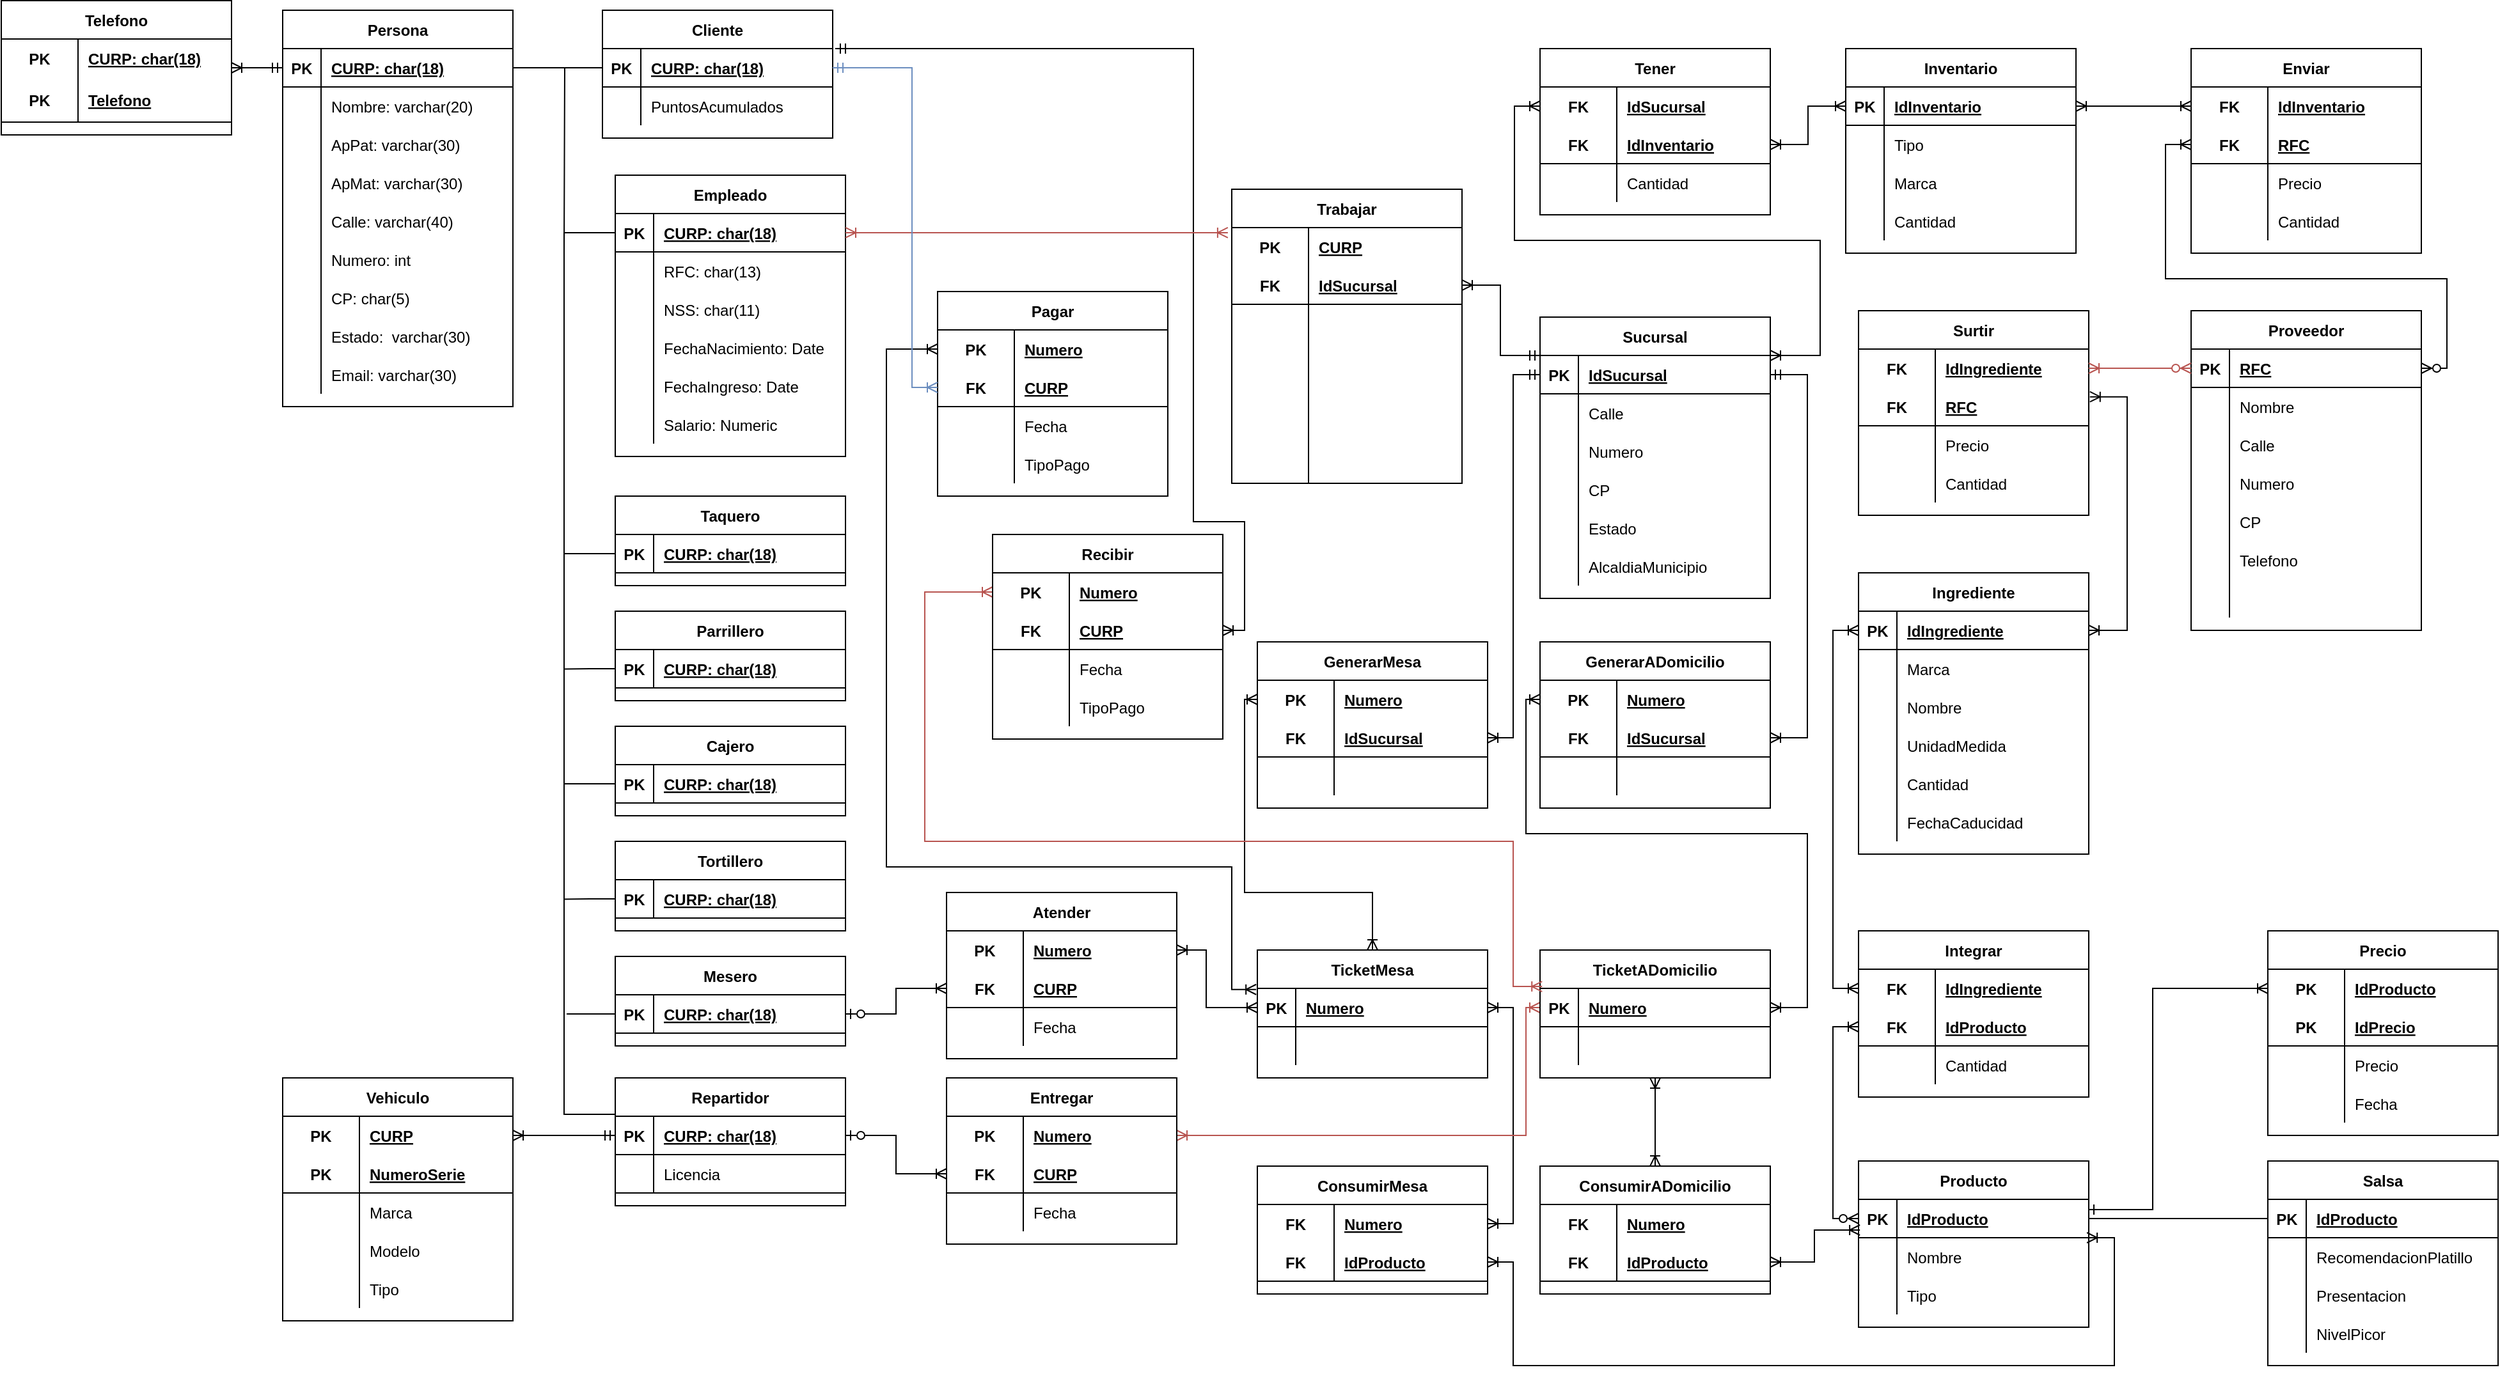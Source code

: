 <mxfile version="18.2.0" type="google"><diagram id="knTBXEYI6md-FWFxCiR1" name="Página-1"><mxGraphModel grid="1" page="1" gridSize="10" guides="1" tooltips="1" connect="1" arrows="1" fold="1" pageScale="1" pageWidth="827" pageHeight="1169" math="0" shadow="0"><root><mxCell id="0"/><mxCell id="1" parent="0"/><mxCell id="AU7KX6u2ahtavp0Vadk2-1" value="Persona" style="shape=table;startSize=30;container=1;collapsible=1;childLayout=tableLayout;fixedRows=1;rowLines=0;fontStyle=1;align=center;resizeLast=1;" vertex="1" parent="1"><mxGeometry x="98" y="180" width="180" height="310" as="geometry"/></mxCell><mxCell id="AU7KX6u2ahtavp0Vadk2-2" value="" style="shape=partialRectangle;collapsible=0;dropTarget=0;pointerEvents=0;fillColor=none;top=0;left=0;bottom=1;right=0;points=[[0,0.5],[1,0.5]];portConstraint=eastwest;" vertex="1" parent="AU7KX6u2ahtavp0Vadk2-1"><mxGeometry y="30" width="180" height="30" as="geometry"/></mxCell><mxCell id="AU7KX6u2ahtavp0Vadk2-3" value="PK" style="shape=partialRectangle;connectable=0;fillColor=none;top=0;left=0;bottom=0;right=0;fontStyle=1;overflow=hidden;" vertex="1" parent="AU7KX6u2ahtavp0Vadk2-2"><mxGeometry width="30" height="30" as="geometry"><mxRectangle width="30" height="30" as="alternateBounds"/></mxGeometry></mxCell><mxCell id="AU7KX6u2ahtavp0Vadk2-4" value="CURP: char(18)" style="shape=partialRectangle;connectable=0;fillColor=none;top=0;left=0;bottom=0;right=0;align=left;spacingLeft=6;fontStyle=5;overflow=hidden;" vertex="1" parent="AU7KX6u2ahtavp0Vadk2-2"><mxGeometry x="30" width="150" height="30" as="geometry"><mxRectangle width="150" height="30" as="alternateBounds"/></mxGeometry></mxCell><mxCell id="AU7KX6u2ahtavp0Vadk2-5" value="" style="shape=partialRectangle;collapsible=0;dropTarget=0;pointerEvents=0;fillColor=none;top=0;left=0;bottom=0;right=0;points=[[0,0.5],[1,0.5]];portConstraint=eastwest;" vertex="1" parent="AU7KX6u2ahtavp0Vadk2-1"><mxGeometry y="60" width="180" height="30" as="geometry"/></mxCell><mxCell id="AU7KX6u2ahtavp0Vadk2-6" value="" style="shape=partialRectangle;connectable=0;fillColor=none;top=0;left=0;bottom=0;right=0;editable=1;overflow=hidden;" vertex="1" parent="AU7KX6u2ahtavp0Vadk2-5"><mxGeometry width="30" height="30" as="geometry"><mxRectangle width="30" height="30" as="alternateBounds"/></mxGeometry></mxCell><mxCell id="AU7KX6u2ahtavp0Vadk2-7" value="Nombre: varchar(20)" style="shape=partialRectangle;connectable=0;fillColor=none;top=0;left=0;bottom=0;right=0;align=left;spacingLeft=6;overflow=hidden;" vertex="1" parent="AU7KX6u2ahtavp0Vadk2-5"><mxGeometry x="30" width="150" height="30" as="geometry"><mxRectangle width="150" height="30" as="alternateBounds"/></mxGeometry></mxCell><mxCell id="AU7KX6u2ahtavp0Vadk2-8" value="" style="shape=partialRectangle;collapsible=0;dropTarget=0;pointerEvents=0;fillColor=none;top=0;left=0;bottom=0;right=0;points=[[0,0.5],[1,0.5]];portConstraint=eastwest;" vertex="1" parent="AU7KX6u2ahtavp0Vadk2-1"><mxGeometry y="90" width="180" height="30" as="geometry"/></mxCell><mxCell id="AU7KX6u2ahtavp0Vadk2-9" value="" style="shape=partialRectangle;connectable=0;fillColor=none;top=0;left=0;bottom=0;right=0;editable=1;overflow=hidden;" vertex="1" parent="AU7KX6u2ahtavp0Vadk2-8"><mxGeometry width="30" height="30" as="geometry"><mxRectangle width="30" height="30" as="alternateBounds"/></mxGeometry></mxCell><mxCell id="AU7KX6u2ahtavp0Vadk2-10" value="ApPat: varchar(30)" style="shape=partialRectangle;connectable=0;fillColor=none;top=0;left=0;bottom=0;right=0;align=left;spacingLeft=6;overflow=hidden;" vertex="1" parent="AU7KX6u2ahtavp0Vadk2-8"><mxGeometry x="30" width="150" height="30" as="geometry"><mxRectangle width="150" height="30" as="alternateBounds"/></mxGeometry></mxCell><mxCell id="AU7KX6u2ahtavp0Vadk2-11" value="" style="shape=partialRectangle;collapsible=0;dropTarget=0;pointerEvents=0;fillColor=none;top=0;left=0;bottom=0;right=0;points=[[0,0.5],[1,0.5]];portConstraint=eastwest;" vertex="1" parent="AU7KX6u2ahtavp0Vadk2-1"><mxGeometry y="120" width="180" height="30" as="geometry"/></mxCell><mxCell id="AU7KX6u2ahtavp0Vadk2-12" value="" style="shape=partialRectangle;connectable=0;fillColor=none;top=0;left=0;bottom=0;right=0;editable=1;overflow=hidden;" vertex="1" parent="AU7KX6u2ahtavp0Vadk2-11"><mxGeometry width="30" height="30" as="geometry"><mxRectangle width="30" height="30" as="alternateBounds"/></mxGeometry></mxCell><mxCell id="AU7KX6u2ahtavp0Vadk2-13" value="ApMat: varchar(30)" style="shape=partialRectangle;connectable=0;fillColor=none;top=0;left=0;bottom=0;right=0;align=left;spacingLeft=6;overflow=hidden;" vertex="1" parent="AU7KX6u2ahtavp0Vadk2-11"><mxGeometry x="30" width="150" height="30" as="geometry"><mxRectangle width="150" height="30" as="alternateBounds"/></mxGeometry></mxCell><mxCell id="AU7KX6u2ahtavp0Vadk2-14" style="shape=partialRectangle;collapsible=0;dropTarget=0;pointerEvents=0;fillColor=none;top=0;left=0;bottom=0;right=0;points=[[0,0.5],[1,0.5]];portConstraint=eastwest;" vertex="1" parent="AU7KX6u2ahtavp0Vadk2-1"><mxGeometry y="150" width="180" height="30" as="geometry"/></mxCell><mxCell id="AU7KX6u2ahtavp0Vadk2-15" style="shape=partialRectangle;connectable=0;fillColor=none;top=0;left=0;bottom=0;right=0;editable=1;overflow=hidden;" vertex="1" parent="AU7KX6u2ahtavp0Vadk2-14"><mxGeometry width="30" height="30" as="geometry"><mxRectangle width="30" height="30" as="alternateBounds"/></mxGeometry></mxCell><mxCell id="AU7KX6u2ahtavp0Vadk2-16" value="Calle: varchar(40)" style="shape=partialRectangle;connectable=0;fillColor=none;top=0;left=0;bottom=0;right=0;align=left;spacingLeft=6;overflow=hidden;" vertex="1" parent="AU7KX6u2ahtavp0Vadk2-14"><mxGeometry x="30" width="150" height="30" as="geometry"><mxRectangle width="150" height="30" as="alternateBounds"/></mxGeometry></mxCell><mxCell id="AU7KX6u2ahtavp0Vadk2-17" style="shape=partialRectangle;collapsible=0;dropTarget=0;pointerEvents=0;fillColor=none;top=0;left=0;bottom=0;right=0;points=[[0,0.5],[1,0.5]];portConstraint=eastwest;" vertex="1" parent="AU7KX6u2ahtavp0Vadk2-1"><mxGeometry y="180" width="180" height="30" as="geometry"/></mxCell><mxCell id="AU7KX6u2ahtavp0Vadk2-18" style="shape=partialRectangle;connectable=0;fillColor=none;top=0;left=0;bottom=0;right=0;editable=1;overflow=hidden;" vertex="1" parent="AU7KX6u2ahtavp0Vadk2-17"><mxGeometry width="30" height="30" as="geometry"><mxRectangle width="30" height="30" as="alternateBounds"/></mxGeometry></mxCell><mxCell id="AU7KX6u2ahtavp0Vadk2-19" value="Numero: int" style="shape=partialRectangle;connectable=0;fillColor=none;top=0;left=0;bottom=0;right=0;align=left;spacingLeft=6;overflow=hidden;" vertex="1" parent="AU7KX6u2ahtavp0Vadk2-17"><mxGeometry x="30" width="150" height="30" as="geometry"><mxRectangle width="150" height="30" as="alternateBounds"/></mxGeometry></mxCell><mxCell id="AU7KX6u2ahtavp0Vadk2-20" style="shape=partialRectangle;collapsible=0;dropTarget=0;pointerEvents=0;fillColor=none;top=0;left=0;bottom=0;right=0;points=[[0,0.5],[1,0.5]];portConstraint=eastwest;" vertex="1" parent="AU7KX6u2ahtavp0Vadk2-1"><mxGeometry y="210" width="180" height="30" as="geometry"/></mxCell><mxCell id="AU7KX6u2ahtavp0Vadk2-21" style="shape=partialRectangle;connectable=0;fillColor=none;top=0;left=0;bottom=0;right=0;editable=1;overflow=hidden;" vertex="1" parent="AU7KX6u2ahtavp0Vadk2-20"><mxGeometry width="30" height="30" as="geometry"><mxRectangle width="30" height="30" as="alternateBounds"/></mxGeometry></mxCell><mxCell id="AU7KX6u2ahtavp0Vadk2-22" value="CP: char(5)" style="shape=partialRectangle;connectable=0;fillColor=none;top=0;left=0;bottom=0;right=0;align=left;spacingLeft=6;overflow=hidden;" vertex="1" parent="AU7KX6u2ahtavp0Vadk2-20"><mxGeometry x="30" width="150" height="30" as="geometry"><mxRectangle width="150" height="30" as="alternateBounds"/></mxGeometry></mxCell><mxCell id="AU7KX6u2ahtavp0Vadk2-23" style="shape=partialRectangle;collapsible=0;dropTarget=0;pointerEvents=0;fillColor=none;top=0;left=0;bottom=0;right=0;points=[[0,0.5],[1,0.5]];portConstraint=eastwest;" vertex="1" parent="AU7KX6u2ahtavp0Vadk2-1"><mxGeometry y="240" width="180" height="30" as="geometry"/></mxCell><mxCell id="AU7KX6u2ahtavp0Vadk2-24" style="shape=partialRectangle;connectable=0;fillColor=none;top=0;left=0;bottom=0;right=0;editable=1;overflow=hidden;" vertex="1" parent="AU7KX6u2ahtavp0Vadk2-23"><mxGeometry width="30" height="30" as="geometry"><mxRectangle width="30" height="30" as="alternateBounds"/></mxGeometry></mxCell><mxCell id="AU7KX6u2ahtavp0Vadk2-25" value="Estado:  varchar(30)" style="shape=partialRectangle;connectable=0;fillColor=none;top=0;left=0;bottom=0;right=0;align=left;spacingLeft=6;overflow=hidden;" vertex="1" parent="AU7KX6u2ahtavp0Vadk2-23"><mxGeometry x="30" width="150" height="30" as="geometry"><mxRectangle width="150" height="30" as="alternateBounds"/></mxGeometry></mxCell><mxCell id="AU7KX6u2ahtavp0Vadk2-26" style="shape=partialRectangle;collapsible=0;dropTarget=0;pointerEvents=0;fillColor=none;top=0;left=0;bottom=0;right=0;points=[[0,0.5],[1,0.5]];portConstraint=eastwest;" vertex="1" parent="AU7KX6u2ahtavp0Vadk2-1"><mxGeometry y="270" width="180" height="30" as="geometry"/></mxCell><mxCell id="AU7KX6u2ahtavp0Vadk2-27" style="shape=partialRectangle;connectable=0;fillColor=none;top=0;left=0;bottom=0;right=0;editable=1;overflow=hidden;" vertex="1" parent="AU7KX6u2ahtavp0Vadk2-26"><mxGeometry width="30" height="30" as="geometry"><mxRectangle width="30" height="30" as="alternateBounds"/></mxGeometry></mxCell><mxCell id="AU7KX6u2ahtavp0Vadk2-28" value="Email: varchar(30)" style="shape=partialRectangle;connectable=0;fillColor=none;top=0;left=0;bottom=0;right=0;align=left;spacingLeft=6;overflow=hidden;" vertex="1" parent="AU7KX6u2ahtavp0Vadk2-26"><mxGeometry x="30" width="150" height="30" as="geometry"><mxRectangle width="150" height="30" as="alternateBounds"/></mxGeometry></mxCell><mxCell id="AU7KX6u2ahtavp0Vadk2-29" style="edgeStyle=orthogonalEdgeStyle;rounded=0;orthogonalLoop=1;jettySize=auto;html=1;exitX=0;exitY=0.5;exitDx=0;exitDy=0;endArrow=ERoneToMany;endFill=0;startArrow=ERmandOne;startFill=0;" edge="1" parent="1" source="AU7KX6u2ahtavp0Vadk2-2" target="AU7KX6u2ahtavp0Vadk2-30"><mxGeometry relative="1" as="geometry"><mxPoint x="-32" y="225" as="targetPoint"/></mxGeometry></mxCell><mxCell id="AU7KX6u2ahtavp0Vadk2-30" value="Telefono" style="shape=table;startSize=30;container=1;collapsible=1;childLayout=tableLayout;fixedRows=1;rowLines=0;fontStyle=1;align=center;resizeLast=1;" vertex="1" parent="1"><mxGeometry x="-122" y="172.5" width="180" height="105" as="geometry"/></mxCell><mxCell id="AU7KX6u2ahtavp0Vadk2-31" value="" style="shape=partialRectangle;collapsible=0;dropTarget=0;pointerEvents=0;fillColor=none;top=0;left=0;bottom=0;right=0;points=[[0,0.5],[1,0.5]];portConstraint=eastwest;" vertex="1" parent="AU7KX6u2ahtavp0Vadk2-30"><mxGeometry y="30" width="180" height="30" as="geometry"/></mxCell><mxCell id="AU7KX6u2ahtavp0Vadk2-32" value="PK" style="shape=partialRectangle;connectable=0;fillColor=none;top=0;left=0;bottom=0;right=0;fontStyle=1;overflow=hidden;" vertex="1" parent="AU7KX6u2ahtavp0Vadk2-31"><mxGeometry width="60" height="30" as="geometry"><mxRectangle width="60" height="30" as="alternateBounds"/></mxGeometry></mxCell><mxCell id="AU7KX6u2ahtavp0Vadk2-33" value="CURP: char(18)" style="shape=partialRectangle;connectable=0;fillColor=none;top=0;left=0;bottom=0;right=0;align=left;spacingLeft=6;fontStyle=5;overflow=hidden;" vertex="1" parent="AU7KX6u2ahtavp0Vadk2-31"><mxGeometry x="60" width="120" height="30" as="geometry"><mxRectangle width="120" height="30" as="alternateBounds"/></mxGeometry></mxCell><mxCell id="AU7KX6u2ahtavp0Vadk2-34" value="" style="shape=partialRectangle;collapsible=0;dropTarget=0;pointerEvents=0;fillColor=none;top=0;left=0;bottom=1;right=0;points=[[0,0.5],[1,0.5]];portConstraint=eastwest;" vertex="1" parent="AU7KX6u2ahtavp0Vadk2-30"><mxGeometry y="60" width="180" height="35" as="geometry"/></mxCell><mxCell id="AU7KX6u2ahtavp0Vadk2-35" value="PK" style="shape=partialRectangle;connectable=0;fillColor=none;top=0;left=0;bottom=0;right=0;fontStyle=1;overflow=hidden;" vertex="1" parent="AU7KX6u2ahtavp0Vadk2-34"><mxGeometry width="60" height="35" as="geometry"><mxRectangle width="60" height="35" as="alternateBounds"/></mxGeometry></mxCell><mxCell id="AU7KX6u2ahtavp0Vadk2-36" value="Telefono" style="shape=partialRectangle;connectable=0;fillColor=none;top=0;left=0;bottom=0;right=0;align=left;spacingLeft=6;fontStyle=5;overflow=hidden;" vertex="1" parent="AU7KX6u2ahtavp0Vadk2-34"><mxGeometry x="60" width="120" height="35" as="geometry"><mxRectangle width="120" height="35" as="alternateBounds"/></mxGeometry></mxCell><mxCell id="AU7KX6u2ahtavp0Vadk2-37" style="edgeStyle=orthogonalEdgeStyle;rounded=0;orthogonalLoop=1;jettySize=auto;html=1;entryX=1;entryY=0.5;entryDx=0;entryDy=0;startArrow=ERmandOne;startFill=0;endArrow=ERoneToMany;endFill=0;exitX=1.011;exitY=0;exitDx=0;exitDy=0;exitPerimeter=0;" edge="1" parent="1" source="AU7KX6u2ahtavp0Vadk2-39" target="AU7KX6u2ahtavp0Vadk2-403"><mxGeometry relative="1" as="geometry"><Array as="points"><mxPoint x="810" y="210"/><mxPoint x="810" y="580"/><mxPoint x="850" y="580"/><mxPoint x="850" y="665"/></Array></mxGeometry></mxCell><mxCell id="AU7KX6u2ahtavp0Vadk2-38" value="Cliente" style="shape=table;startSize=30;container=1;collapsible=1;childLayout=tableLayout;fixedRows=1;rowLines=0;fontStyle=1;align=center;resizeLast=1;" vertex="1" parent="1"><mxGeometry x="348" y="180" width="180" height="100" as="geometry"/></mxCell><mxCell id="AU7KX6u2ahtavp0Vadk2-39" value="" style="shape=partialRectangle;collapsible=0;dropTarget=0;pointerEvents=0;fillColor=none;top=0;left=0;bottom=1;right=0;points=[[0,0.5],[1,0.5]];portConstraint=eastwest;" vertex="1" parent="AU7KX6u2ahtavp0Vadk2-38"><mxGeometry y="30" width="180" height="30" as="geometry"/></mxCell><mxCell id="AU7KX6u2ahtavp0Vadk2-40" value="PK" style="shape=partialRectangle;connectable=0;fillColor=none;top=0;left=0;bottom=0;right=0;fontStyle=1;overflow=hidden;" vertex="1" parent="AU7KX6u2ahtavp0Vadk2-39"><mxGeometry width="30" height="30" as="geometry"><mxRectangle width="30" height="30" as="alternateBounds"/></mxGeometry></mxCell><mxCell id="AU7KX6u2ahtavp0Vadk2-41" value="CURP: char(18)" style="shape=partialRectangle;connectable=0;fillColor=none;top=0;left=0;bottom=0;right=0;align=left;spacingLeft=6;fontStyle=5;overflow=hidden;" vertex="1" parent="AU7KX6u2ahtavp0Vadk2-39"><mxGeometry x="30" width="150" height="30" as="geometry"><mxRectangle width="150" height="30" as="alternateBounds"/></mxGeometry></mxCell><mxCell id="AU7KX6u2ahtavp0Vadk2-42" value="" style="shape=partialRectangle;collapsible=0;dropTarget=0;pointerEvents=0;fillColor=none;top=0;left=0;bottom=0;right=0;points=[[0,0.5],[1,0.5]];portConstraint=eastwest;" vertex="1" parent="AU7KX6u2ahtavp0Vadk2-38"><mxGeometry y="60" width="180" height="30" as="geometry"/></mxCell><mxCell id="AU7KX6u2ahtavp0Vadk2-43" value="" style="shape=partialRectangle;connectable=0;fillColor=none;top=0;left=0;bottom=0;right=0;editable=1;overflow=hidden;" vertex="1" parent="AU7KX6u2ahtavp0Vadk2-42"><mxGeometry width="30" height="30" as="geometry"><mxRectangle width="30" height="30" as="alternateBounds"/></mxGeometry></mxCell><mxCell id="AU7KX6u2ahtavp0Vadk2-44" value="PuntosAcumulados" style="shape=partialRectangle;connectable=0;fillColor=none;top=0;left=0;bottom=0;right=0;align=left;spacingLeft=6;overflow=hidden;" vertex="1" parent="AU7KX6u2ahtavp0Vadk2-42"><mxGeometry x="30" width="150" height="30" as="geometry"><mxRectangle width="150" height="30" as="alternateBounds"/></mxGeometry></mxCell><mxCell id="AU7KX6u2ahtavp0Vadk2-45" value="Empleado" style="shape=table;startSize=30;container=1;collapsible=1;childLayout=tableLayout;fixedRows=1;rowLines=0;fontStyle=1;align=center;resizeLast=1;" vertex="1" parent="1"><mxGeometry x="358" y="309" width="180" height="220" as="geometry"/></mxCell><mxCell id="AU7KX6u2ahtavp0Vadk2-46" value="" style="shape=partialRectangle;collapsible=0;dropTarget=0;pointerEvents=0;fillColor=none;top=0;left=0;bottom=1;right=0;points=[[0,0.5],[1,0.5]];portConstraint=eastwest;" vertex="1" parent="AU7KX6u2ahtavp0Vadk2-45"><mxGeometry y="30" width="180" height="30" as="geometry"/></mxCell><mxCell id="AU7KX6u2ahtavp0Vadk2-47" value="PK" style="shape=partialRectangle;connectable=0;fillColor=none;top=0;left=0;bottom=0;right=0;fontStyle=1;overflow=hidden;" vertex="1" parent="AU7KX6u2ahtavp0Vadk2-46"><mxGeometry width="30" height="30" as="geometry"><mxRectangle width="30" height="30" as="alternateBounds"/></mxGeometry></mxCell><mxCell id="AU7KX6u2ahtavp0Vadk2-48" value="CURP: char(18)" style="shape=partialRectangle;connectable=0;fillColor=none;top=0;left=0;bottom=0;right=0;align=left;spacingLeft=6;fontStyle=5;overflow=hidden;" vertex="1" parent="AU7KX6u2ahtavp0Vadk2-46"><mxGeometry x="30" width="150" height="30" as="geometry"><mxRectangle width="150" height="30" as="alternateBounds"/></mxGeometry></mxCell><mxCell id="AU7KX6u2ahtavp0Vadk2-49" value="" style="shape=partialRectangle;collapsible=0;dropTarget=0;pointerEvents=0;fillColor=none;top=0;left=0;bottom=0;right=0;points=[[0,0.5],[1,0.5]];portConstraint=eastwest;" vertex="1" parent="AU7KX6u2ahtavp0Vadk2-45"><mxGeometry y="60" width="180" height="30" as="geometry"/></mxCell><mxCell id="AU7KX6u2ahtavp0Vadk2-50" value="" style="shape=partialRectangle;connectable=0;fillColor=none;top=0;left=0;bottom=0;right=0;editable=1;overflow=hidden;" vertex="1" parent="AU7KX6u2ahtavp0Vadk2-49"><mxGeometry width="30" height="30" as="geometry"><mxRectangle width="30" height="30" as="alternateBounds"/></mxGeometry></mxCell><mxCell id="AU7KX6u2ahtavp0Vadk2-51" value="RFC: char(13)" style="shape=partialRectangle;connectable=0;fillColor=none;top=0;left=0;bottom=0;right=0;align=left;spacingLeft=6;overflow=hidden;" vertex="1" parent="AU7KX6u2ahtavp0Vadk2-49"><mxGeometry x="30" width="150" height="30" as="geometry"><mxRectangle width="150" height="30" as="alternateBounds"/></mxGeometry></mxCell><mxCell id="AU7KX6u2ahtavp0Vadk2-52" value="" style="shape=partialRectangle;collapsible=0;dropTarget=0;pointerEvents=0;fillColor=none;top=0;left=0;bottom=0;right=0;points=[[0,0.5],[1,0.5]];portConstraint=eastwest;" vertex="1" parent="AU7KX6u2ahtavp0Vadk2-45"><mxGeometry y="90" width="180" height="30" as="geometry"/></mxCell><mxCell id="AU7KX6u2ahtavp0Vadk2-53" value="" style="shape=partialRectangle;connectable=0;fillColor=none;top=0;left=0;bottom=0;right=0;editable=1;overflow=hidden;" vertex="1" parent="AU7KX6u2ahtavp0Vadk2-52"><mxGeometry width="30" height="30" as="geometry"><mxRectangle width="30" height="30" as="alternateBounds"/></mxGeometry></mxCell><mxCell id="AU7KX6u2ahtavp0Vadk2-54" value="NSS: char(11)" style="shape=partialRectangle;connectable=0;fillColor=none;top=0;left=0;bottom=0;right=0;align=left;spacingLeft=6;overflow=hidden;" vertex="1" parent="AU7KX6u2ahtavp0Vadk2-52"><mxGeometry x="30" width="150" height="30" as="geometry"><mxRectangle width="150" height="30" as="alternateBounds"/></mxGeometry></mxCell><mxCell id="AU7KX6u2ahtavp0Vadk2-55" value="" style="shape=partialRectangle;collapsible=0;dropTarget=0;pointerEvents=0;fillColor=none;top=0;left=0;bottom=0;right=0;points=[[0,0.5],[1,0.5]];portConstraint=eastwest;" vertex="1" parent="AU7KX6u2ahtavp0Vadk2-45"><mxGeometry y="120" width="180" height="30" as="geometry"/></mxCell><mxCell id="AU7KX6u2ahtavp0Vadk2-56" value="" style="shape=partialRectangle;connectable=0;fillColor=none;top=0;left=0;bottom=0;right=0;editable=1;overflow=hidden;" vertex="1" parent="AU7KX6u2ahtavp0Vadk2-55"><mxGeometry width="30" height="30" as="geometry"><mxRectangle width="30" height="30" as="alternateBounds"/></mxGeometry></mxCell><mxCell id="AU7KX6u2ahtavp0Vadk2-57" value="FechaNacimiento: Date" style="shape=partialRectangle;connectable=0;fillColor=none;top=0;left=0;bottom=0;right=0;align=left;spacingLeft=6;overflow=hidden;" vertex="1" parent="AU7KX6u2ahtavp0Vadk2-55"><mxGeometry x="30" width="150" height="30" as="geometry"><mxRectangle width="150" height="30" as="alternateBounds"/></mxGeometry></mxCell><mxCell id="AU7KX6u2ahtavp0Vadk2-58" style="shape=partialRectangle;collapsible=0;dropTarget=0;pointerEvents=0;fillColor=none;top=0;left=0;bottom=0;right=0;points=[[0,0.5],[1,0.5]];portConstraint=eastwest;" vertex="1" parent="AU7KX6u2ahtavp0Vadk2-45"><mxGeometry y="150" width="180" height="30" as="geometry"/></mxCell><mxCell id="AU7KX6u2ahtavp0Vadk2-59" style="shape=partialRectangle;connectable=0;fillColor=none;top=0;left=0;bottom=0;right=0;editable=1;overflow=hidden;" vertex="1" parent="AU7KX6u2ahtavp0Vadk2-58"><mxGeometry width="30" height="30" as="geometry"><mxRectangle width="30" height="30" as="alternateBounds"/></mxGeometry></mxCell><mxCell id="AU7KX6u2ahtavp0Vadk2-60" value="FechaIngreso: Date" style="shape=partialRectangle;connectable=0;fillColor=none;top=0;left=0;bottom=0;right=0;align=left;spacingLeft=6;overflow=hidden;" vertex="1" parent="AU7KX6u2ahtavp0Vadk2-58"><mxGeometry x="30" width="150" height="30" as="geometry"><mxRectangle width="150" height="30" as="alternateBounds"/></mxGeometry></mxCell><mxCell id="AU7KX6u2ahtavp0Vadk2-61" style="shape=partialRectangle;collapsible=0;dropTarget=0;pointerEvents=0;fillColor=none;top=0;left=0;bottom=0;right=0;points=[[0,0.5],[1,0.5]];portConstraint=eastwest;" vertex="1" parent="AU7KX6u2ahtavp0Vadk2-45"><mxGeometry y="180" width="180" height="30" as="geometry"/></mxCell><mxCell id="AU7KX6u2ahtavp0Vadk2-62" style="shape=partialRectangle;connectable=0;fillColor=none;top=0;left=0;bottom=0;right=0;editable=1;overflow=hidden;" vertex="1" parent="AU7KX6u2ahtavp0Vadk2-61"><mxGeometry width="30" height="30" as="geometry"><mxRectangle width="30" height="30" as="alternateBounds"/></mxGeometry></mxCell><mxCell id="AU7KX6u2ahtavp0Vadk2-63" value="Salario: Numeric" style="shape=partialRectangle;connectable=0;fillColor=none;top=0;left=0;bottom=0;right=0;align=left;spacingLeft=6;overflow=hidden;" vertex="1" parent="AU7KX6u2ahtavp0Vadk2-61"><mxGeometry x="30" width="150" height="30" as="geometry"><mxRectangle width="150" height="30" as="alternateBounds"/></mxGeometry></mxCell><mxCell id="AU7KX6u2ahtavp0Vadk2-64" value="Taquero" style="shape=table;startSize=30;container=1;collapsible=1;childLayout=tableLayout;fixedRows=1;rowLines=0;fontStyle=1;align=center;resizeLast=1;" vertex="1" parent="1"><mxGeometry x="358" y="560" width="180" height="70" as="geometry"/></mxCell><mxCell id="AU7KX6u2ahtavp0Vadk2-65" value="" style="shape=partialRectangle;collapsible=0;dropTarget=0;pointerEvents=0;fillColor=none;top=0;left=0;bottom=1;right=0;points=[[0,0.5],[1,0.5]];portConstraint=eastwest;" vertex="1" parent="AU7KX6u2ahtavp0Vadk2-64"><mxGeometry y="30" width="180" height="30" as="geometry"/></mxCell><mxCell id="AU7KX6u2ahtavp0Vadk2-66" value="PK" style="shape=partialRectangle;connectable=0;fillColor=none;top=0;left=0;bottom=0;right=0;fontStyle=1;overflow=hidden;" vertex="1" parent="AU7KX6u2ahtavp0Vadk2-65"><mxGeometry width="30" height="30" as="geometry"><mxRectangle width="30" height="30" as="alternateBounds"/></mxGeometry></mxCell><mxCell id="AU7KX6u2ahtavp0Vadk2-67" value="CURP: char(18)" style="shape=partialRectangle;connectable=0;fillColor=none;top=0;left=0;bottom=0;right=0;align=left;spacingLeft=6;fontStyle=5;overflow=hidden;" vertex="1" parent="AU7KX6u2ahtavp0Vadk2-65"><mxGeometry x="30" width="150" height="30" as="geometry"><mxRectangle width="150" height="30" as="alternateBounds"/></mxGeometry></mxCell><mxCell id="AU7KX6u2ahtavp0Vadk2-68" value="Parrillero" style="shape=table;startSize=30;container=1;collapsible=1;childLayout=tableLayout;fixedRows=1;rowLines=0;fontStyle=1;align=center;resizeLast=1;" vertex="1" parent="1"><mxGeometry x="358" y="650" width="180" height="70" as="geometry"/></mxCell><mxCell id="AU7KX6u2ahtavp0Vadk2-69" value="" style="shape=partialRectangle;collapsible=0;dropTarget=0;pointerEvents=0;fillColor=none;top=0;left=0;bottom=1;right=0;points=[[0,0.5],[1,0.5]];portConstraint=eastwest;" vertex="1" parent="AU7KX6u2ahtavp0Vadk2-68"><mxGeometry y="30" width="180" height="30" as="geometry"/></mxCell><mxCell id="AU7KX6u2ahtavp0Vadk2-70" value="PK" style="shape=partialRectangle;connectable=0;fillColor=none;top=0;left=0;bottom=0;right=0;fontStyle=1;overflow=hidden;" vertex="1" parent="AU7KX6u2ahtavp0Vadk2-69"><mxGeometry width="30" height="30" as="geometry"><mxRectangle width="30" height="30" as="alternateBounds"/></mxGeometry></mxCell><mxCell id="AU7KX6u2ahtavp0Vadk2-71" value="CURP: char(18)" style="shape=partialRectangle;connectable=0;fillColor=none;top=0;left=0;bottom=0;right=0;align=left;spacingLeft=6;fontStyle=5;overflow=hidden;" vertex="1" parent="AU7KX6u2ahtavp0Vadk2-69"><mxGeometry x="30" width="150" height="30" as="geometry"><mxRectangle width="150" height="30" as="alternateBounds"/></mxGeometry></mxCell><mxCell id="AU7KX6u2ahtavp0Vadk2-72" value="Cajero" style="shape=table;startSize=30;container=1;collapsible=1;childLayout=tableLayout;fixedRows=1;rowLines=0;fontStyle=1;align=center;resizeLast=1;" vertex="1" parent="1"><mxGeometry x="358" y="740" width="180" height="70" as="geometry"/></mxCell><mxCell id="AU7KX6u2ahtavp0Vadk2-73" value="" style="shape=partialRectangle;collapsible=0;dropTarget=0;pointerEvents=0;fillColor=none;top=0;left=0;bottom=1;right=0;points=[[0,0.5],[1,0.5]];portConstraint=eastwest;" vertex="1" parent="AU7KX6u2ahtavp0Vadk2-72"><mxGeometry y="30" width="180" height="30" as="geometry"/></mxCell><mxCell id="AU7KX6u2ahtavp0Vadk2-74" value="PK" style="shape=partialRectangle;connectable=0;fillColor=none;top=0;left=0;bottom=0;right=0;fontStyle=1;overflow=hidden;" vertex="1" parent="AU7KX6u2ahtavp0Vadk2-73"><mxGeometry width="30" height="30" as="geometry"><mxRectangle width="30" height="30" as="alternateBounds"/></mxGeometry></mxCell><mxCell id="AU7KX6u2ahtavp0Vadk2-75" value="CURP: char(18)" style="shape=partialRectangle;connectable=0;fillColor=none;top=0;left=0;bottom=0;right=0;align=left;spacingLeft=6;fontStyle=5;overflow=hidden;" vertex="1" parent="AU7KX6u2ahtavp0Vadk2-73"><mxGeometry x="30" width="150" height="30" as="geometry"><mxRectangle width="150" height="30" as="alternateBounds"/></mxGeometry></mxCell><mxCell id="AU7KX6u2ahtavp0Vadk2-76" value="Tortillero" style="shape=table;startSize=30;container=1;collapsible=1;childLayout=tableLayout;fixedRows=1;rowLines=0;fontStyle=1;align=center;resizeLast=1;" vertex="1" parent="1"><mxGeometry x="358" y="830" width="180" height="70" as="geometry"/></mxCell><mxCell id="AU7KX6u2ahtavp0Vadk2-77" value="" style="shape=partialRectangle;collapsible=0;dropTarget=0;pointerEvents=0;fillColor=none;top=0;left=0;bottom=1;right=0;points=[[0,0.5],[1,0.5]];portConstraint=eastwest;" vertex="1" parent="AU7KX6u2ahtavp0Vadk2-76"><mxGeometry y="30" width="180" height="30" as="geometry"/></mxCell><mxCell id="AU7KX6u2ahtavp0Vadk2-78" value="PK" style="shape=partialRectangle;connectable=0;fillColor=none;top=0;left=0;bottom=0;right=0;fontStyle=1;overflow=hidden;" vertex="1" parent="AU7KX6u2ahtavp0Vadk2-77"><mxGeometry width="30" height="30" as="geometry"><mxRectangle width="30" height="30" as="alternateBounds"/></mxGeometry></mxCell><mxCell id="AU7KX6u2ahtavp0Vadk2-79" value="CURP: char(18)" style="shape=partialRectangle;connectable=0;fillColor=none;top=0;left=0;bottom=0;right=0;align=left;spacingLeft=6;fontStyle=5;overflow=hidden;" vertex="1" parent="AU7KX6u2ahtavp0Vadk2-77"><mxGeometry x="30" width="150" height="30" as="geometry"><mxRectangle width="150" height="30" as="alternateBounds"/></mxGeometry></mxCell><mxCell id="AU7KX6u2ahtavp0Vadk2-80" value="Mesero" style="shape=table;startSize=30;container=1;collapsible=1;childLayout=tableLayout;fixedRows=1;rowLines=0;fontStyle=1;align=center;resizeLast=1;" vertex="1" parent="1"><mxGeometry x="358" y="920" width="180" height="70" as="geometry"/></mxCell><mxCell id="AU7KX6u2ahtavp0Vadk2-81" value="" style="shape=partialRectangle;collapsible=0;dropTarget=0;pointerEvents=0;fillColor=none;top=0;left=0;bottom=1;right=0;points=[[0,0.5],[1,0.5]];portConstraint=eastwest;" vertex="1" parent="AU7KX6u2ahtavp0Vadk2-80"><mxGeometry y="30" width="180" height="30" as="geometry"/></mxCell><mxCell id="AU7KX6u2ahtavp0Vadk2-82" value="PK" style="shape=partialRectangle;connectable=0;fillColor=none;top=0;left=0;bottom=0;right=0;fontStyle=1;overflow=hidden;" vertex="1" parent="AU7KX6u2ahtavp0Vadk2-81"><mxGeometry width="30" height="30" as="geometry"><mxRectangle width="30" height="30" as="alternateBounds"/></mxGeometry></mxCell><mxCell id="AU7KX6u2ahtavp0Vadk2-83" value="CURP: char(18)" style="shape=partialRectangle;connectable=0;fillColor=none;top=0;left=0;bottom=0;right=0;align=left;spacingLeft=6;fontStyle=5;overflow=hidden;" vertex="1" parent="AU7KX6u2ahtavp0Vadk2-81"><mxGeometry x="30" width="150" height="30" as="geometry"><mxRectangle width="150" height="30" as="alternateBounds"/></mxGeometry></mxCell><mxCell id="AU7KX6u2ahtavp0Vadk2-84" value="Repartidor" style="shape=table;startSize=30;container=1;collapsible=1;childLayout=tableLayout;fixedRows=1;rowLines=0;fontStyle=1;align=center;resizeLast=1;" vertex="1" parent="1"><mxGeometry x="358" y="1015" width="180" height="100" as="geometry"/></mxCell><mxCell id="AU7KX6u2ahtavp0Vadk2-85" value="" style="shape=partialRectangle;collapsible=0;dropTarget=0;pointerEvents=0;fillColor=none;top=0;left=0;bottom=1;right=0;points=[[0,0.5],[1,0.5]];portConstraint=eastwest;" vertex="1" parent="AU7KX6u2ahtavp0Vadk2-84"><mxGeometry y="30" width="180" height="30" as="geometry"/></mxCell><mxCell id="AU7KX6u2ahtavp0Vadk2-86" value="PK" style="shape=partialRectangle;connectable=0;fillColor=none;top=0;left=0;bottom=0;right=0;fontStyle=1;overflow=hidden;" vertex="1" parent="AU7KX6u2ahtavp0Vadk2-85"><mxGeometry width="30" height="30" as="geometry"><mxRectangle width="30" height="30" as="alternateBounds"/></mxGeometry></mxCell><mxCell id="AU7KX6u2ahtavp0Vadk2-87" value="CURP: char(18)" style="shape=partialRectangle;connectable=0;fillColor=none;top=0;left=0;bottom=0;right=0;align=left;spacingLeft=6;fontStyle=5;overflow=hidden;" vertex="1" parent="AU7KX6u2ahtavp0Vadk2-85"><mxGeometry x="30" width="150" height="30" as="geometry"><mxRectangle width="150" height="30" as="alternateBounds"/></mxGeometry></mxCell><mxCell id="AU7KX6u2ahtavp0Vadk2-88" style="shape=partialRectangle;collapsible=0;dropTarget=0;pointerEvents=0;fillColor=none;top=0;left=0;bottom=1;right=0;points=[[0,0.5],[1,0.5]];portConstraint=eastwest;" vertex="1" parent="AU7KX6u2ahtavp0Vadk2-84"><mxGeometry y="60" width="180" height="30" as="geometry"/></mxCell><mxCell id="AU7KX6u2ahtavp0Vadk2-89" style="shape=partialRectangle;connectable=0;fillColor=none;top=0;left=0;bottom=0;right=0;fontStyle=1;overflow=hidden;" vertex="1" parent="AU7KX6u2ahtavp0Vadk2-88"><mxGeometry width="30" height="30" as="geometry"><mxRectangle width="30" height="30" as="alternateBounds"/></mxGeometry></mxCell><mxCell id="AU7KX6u2ahtavp0Vadk2-90" value="Licencia" style="shape=partialRectangle;connectable=0;fillColor=none;top=0;left=0;bottom=0;right=0;align=left;spacingLeft=6;fontStyle=0;overflow=hidden;" vertex="1" parent="AU7KX6u2ahtavp0Vadk2-88"><mxGeometry x="30" width="150" height="30" as="geometry"><mxRectangle width="150" height="30" as="alternateBounds"/></mxGeometry></mxCell><mxCell id="AU7KX6u2ahtavp0Vadk2-91" value="Vehiculo" style="shape=table;startSize=30;container=1;collapsible=1;childLayout=tableLayout;fixedRows=1;rowLines=0;fontStyle=1;align=center;resizeLast=1;" vertex="1" parent="1"><mxGeometry x="98" y="1015" width="180" height="190" as="geometry"/></mxCell><mxCell id="AU7KX6u2ahtavp0Vadk2-92" value="" style="shape=partialRectangle;collapsible=0;dropTarget=0;pointerEvents=0;fillColor=none;top=0;left=0;bottom=0;right=0;points=[[0,0.5],[1,0.5]];portConstraint=eastwest;" vertex="1" parent="AU7KX6u2ahtavp0Vadk2-91"><mxGeometry y="30" width="180" height="30" as="geometry"/></mxCell><mxCell id="AU7KX6u2ahtavp0Vadk2-93" value="PK" style="shape=partialRectangle;connectable=0;fillColor=none;top=0;left=0;bottom=0;right=0;fontStyle=1;overflow=hidden;" vertex="1" parent="AU7KX6u2ahtavp0Vadk2-92"><mxGeometry width="60" height="30" as="geometry"><mxRectangle width="60" height="30" as="alternateBounds"/></mxGeometry></mxCell><mxCell id="AU7KX6u2ahtavp0Vadk2-94" value="CURP" style="shape=partialRectangle;connectable=0;fillColor=none;top=0;left=0;bottom=0;right=0;align=left;spacingLeft=6;fontStyle=5;overflow=hidden;" vertex="1" parent="AU7KX6u2ahtavp0Vadk2-92"><mxGeometry x="60" width="120" height="30" as="geometry"><mxRectangle width="120" height="30" as="alternateBounds"/></mxGeometry></mxCell><mxCell id="AU7KX6u2ahtavp0Vadk2-95" value="" style="shape=partialRectangle;collapsible=0;dropTarget=0;pointerEvents=0;fillColor=none;top=0;left=0;bottom=1;right=0;points=[[0,0.5],[1,0.5]];portConstraint=eastwest;" vertex="1" parent="AU7KX6u2ahtavp0Vadk2-91"><mxGeometry y="60" width="180" height="30" as="geometry"/></mxCell><mxCell id="AU7KX6u2ahtavp0Vadk2-96" value="PK" style="shape=partialRectangle;connectable=0;fillColor=none;top=0;left=0;bottom=0;right=0;fontStyle=1;overflow=hidden;" vertex="1" parent="AU7KX6u2ahtavp0Vadk2-95"><mxGeometry width="60" height="30" as="geometry"><mxRectangle width="60" height="30" as="alternateBounds"/></mxGeometry></mxCell><mxCell id="AU7KX6u2ahtavp0Vadk2-97" value="NumeroSerie" style="shape=partialRectangle;connectable=0;fillColor=none;top=0;left=0;bottom=0;right=0;align=left;spacingLeft=6;fontStyle=5;overflow=hidden;" vertex="1" parent="AU7KX6u2ahtavp0Vadk2-95"><mxGeometry x="60" width="120" height="30" as="geometry"><mxRectangle width="120" height="30" as="alternateBounds"/></mxGeometry></mxCell><mxCell id="AU7KX6u2ahtavp0Vadk2-98" value="" style="shape=partialRectangle;collapsible=0;dropTarget=0;pointerEvents=0;fillColor=none;top=0;left=0;bottom=0;right=0;points=[[0,0.5],[1,0.5]];portConstraint=eastwest;" vertex="1" parent="AU7KX6u2ahtavp0Vadk2-91"><mxGeometry y="90" width="180" height="30" as="geometry"/></mxCell><mxCell id="AU7KX6u2ahtavp0Vadk2-99" value="" style="shape=partialRectangle;connectable=0;fillColor=none;top=0;left=0;bottom=0;right=0;editable=1;overflow=hidden;" vertex="1" parent="AU7KX6u2ahtavp0Vadk2-98"><mxGeometry width="60" height="30" as="geometry"><mxRectangle width="60" height="30" as="alternateBounds"/></mxGeometry></mxCell><mxCell id="AU7KX6u2ahtavp0Vadk2-100" value="Marca" style="shape=partialRectangle;connectable=0;fillColor=none;top=0;left=0;bottom=0;right=0;align=left;spacingLeft=6;overflow=hidden;" vertex="1" parent="AU7KX6u2ahtavp0Vadk2-98"><mxGeometry x="60" width="120" height="30" as="geometry"><mxRectangle width="120" height="30" as="alternateBounds"/></mxGeometry></mxCell><mxCell id="AU7KX6u2ahtavp0Vadk2-101" style="shape=partialRectangle;collapsible=0;dropTarget=0;pointerEvents=0;fillColor=none;top=0;left=0;bottom=0;right=0;points=[[0,0.5],[1,0.5]];portConstraint=eastwest;" vertex="1" parent="AU7KX6u2ahtavp0Vadk2-91"><mxGeometry y="120" width="180" height="30" as="geometry"/></mxCell><mxCell id="AU7KX6u2ahtavp0Vadk2-102" style="shape=partialRectangle;connectable=0;fillColor=none;top=0;left=0;bottom=0;right=0;editable=1;overflow=hidden;" vertex="1" parent="AU7KX6u2ahtavp0Vadk2-101"><mxGeometry width="60" height="30" as="geometry"><mxRectangle width="60" height="30" as="alternateBounds"/></mxGeometry></mxCell><mxCell id="AU7KX6u2ahtavp0Vadk2-103" value="Modelo" style="shape=partialRectangle;connectable=0;fillColor=none;top=0;left=0;bottom=0;right=0;align=left;spacingLeft=6;overflow=hidden;" vertex="1" parent="AU7KX6u2ahtavp0Vadk2-101"><mxGeometry x="60" width="120" height="30" as="geometry"><mxRectangle width="120" height="30" as="alternateBounds"/></mxGeometry></mxCell><mxCell id="AU7KX6u2ahtavp0Vadk2-104" value="" style="shape=partialRectangle;collapsible=0;dropTarget=0;pointerEvents=0;fillColor=none;top=0;left=0;bottom=0;right=0;points=[[0,0.5],[1,0.5]];portConstraint=eastwest;" vertex="1" parent="AU7KX6u2ahtavp0Vadk2-91"><mxGeometry y="150" width="180" height="30" as="geometry"/></mxCell><mxCell id="AU7KX6u2ahtavp0Vadk2-105" value="" style="shape=partialRectangle;connectable=0;fillColor=none;top=0;left=0;bottom=0;right=0;editable=1;overflow=hidden;" vertex="1" parent="AU7KX6u2ahtavp0Vadk2-104"><mxGeometry width="60" height="30" as="geometry"><mxRectangle width="60" height="30" as="alternateBounds"/></mxGeometry></mxCell><mxCell id="AU7KX6u2ahtavp0Vadk2-106" value="Tipo" style="shape=partialRectangle;connectable=0;fillColor=none;top=0;left=0;bottom=0;right=0;align=left;spacingLeft=6;overflow=hidden;" vertex="1" parent="AU7KX6u2ahtavp0Vadk2-104"><mxGeometry x="60" width="120" height="30" as="geometry"><mxRectangle width="120" height="30" as="alternateBounds"/></mxGeometry></mxCell><mxCell id="AU7KX6u2ahtavp0Vadk2-107" style="edgeStyle=orthogonalEdgeStyle;rounded=0;orthogonalLoop=1;jettySize=auto;html=1;entryX=0;entryY=0.5;entryDx=0;entryDy=0;startArrow=ERoneToMany;startFill=0;endArrow=ERmandOne;endFill=0;" edge="1" parent="1" source="AU7KX6u2ahtavp0Vadk2-92" target="AU7KX6u2ahtavp0Vadk2-85"><mxGeometry relative="1" as="geometry"/></mxCell><mxCell id="AU7KX6u2ahtavp0Vadk2-108" value="Sucursal" style="shape=table;startSize=30;container=1;collapsible=1;childLayout=tableLayout;fixedRows=1;rowLines=0;fontStyle=1;align=center;resizeLast=1;" vertex="1" parent="1"><mxGeometry x="1081" y="420" width="180" height="220" as="geometry"/></mxCell><mxCell id="AU7KX6u2ahtavp0Vadk2-109" value="" style="shape=partialRectangle;collapsible=0;dropTarget=0;pointerEvents=0;fillColor=none;top=0;left=0;bottom=1;right=0;points=[[0,0.5],[1,0.5]];portConstraint=eastwest;" vertex="1" parent="AU7KX6u2ahtavp0Vadk2-108"><mxGeometry y="30" width="180" height="30" as="geometry"/></mxCell><mxCell id="AU7KX6u2ahtavp0Vadk2-110" value="PK" style="shape=partialRectangle;connectable=0;fillColor=none;top=0;left=0;bottom=0;right=0;fontStyle=1;overflow=hidden;" vertex="1" parent="AU7KX6u2ahtavp0Vadk2-109"><mxGeometry width="30" height="30" as="geometry"><mxRectangle width="30" height="30" as="alternateBounds"/></mxGeometry></mxCell><mxCell id="AU7KX6u2ahtavp0Vadk2-111" value="IdSucursal" style="shape=partialRectangle;connectable=0;fillColor=none;top=0;left=0;bottom=0;right=0;align=left;spacingLeft=6;fontStyle=5;overflow=hidden;" vertex="1" parent="AU7KX6u2ahtavp0Vadk2-109"><mxGeometry x="30" width="150" height="30" as="geometry"><mxRectangle width="150" height="30" as="alternateBounds"/></mxGeometry></mxCell><mxCell id="AU7KX6u2ahtavp0Vadk2-112" value="" style="shape=partialRectangle;collapsible=0;dropTarget=0;pointerEvents=0;fillColor=none;top=0;left=0;bottom=0;right=0;points=[[0,0.5],[1,0.5]];portConstraint=eastwest;" vertex="1" parent="AU7KX6u2ahtavp0Vadk2-108"><mxGeometry y="60" width="180" height="30" as="geometry"/></mxCell><mxCell id="AU7KX6u2ahtavp0Vadk2-113" value="" style="shape=partialRectangle;connectable=0;fillColor=none;top=0;left=0;bottom=0;right=0;editable=1;overflow=hidden;" vertex="1" parent="AU7KX6u2ahtavp0Vadk2-112"><mxGeometry width="30" height="30" as="geometry"><mxRectangle width="30" height="30" as="alternateBounds"/></mxGeometry></mxCell><mxCell id="AU7KX6u2ahtavp0Vadk2-114" value="Calle" style="shape=partialRectangle;connectable=0;fillColor=none;top=0;left=0;bottom=0;right=0;align=left;spacingLeft=6;overflow=hidden;" vertex="1" parent="AU7KX6u2ahtavp0Vadk2-112"><mxGeometry x="30" width="150" height="30" as="geometry"><mxRectangle width="150" height="30" as="alternateBounds"/></mxGeometry></mxCell><mxCell id="AU7KX6u2ahtavp0Vadk2-115" value="" style="shape=partialRectangle;collapsible=0;dropTarget=0;pointerEvents=0;fillColor=none;top=0;left=0;bottom=0;right=0;points=[[0,0.5],[1,0.5]];portConstraint=eastwest;" vertex="1" parent="AU7KX6u2ahtavp0Vadk2-108"><mxGeometry y="90" width="180" height="30" as="geometry"/></mxCell><mxCell id="AU7KX6u2ahtavp0Vadk2-116" value="" style="shape=partialRectangle;connectable=0;fillColor=none;top=0;left=0;bottom=0;right=0;editable=1;overflow=hidden;" vertex="1" parent="AU7KX6u2ahtavp0Vadk2-115"><mxGeometry width="30" height="30" as="geometry"><mxRectangle width="30" height="30" as="alternateBounds"/></mxGeometry></mxCell><mxCell id="AU7KX6u2ahtavp0Vadk2-117" value="Numero" style="shape=partialRectangle;connectable=0;fillColor=none;top=0;left=0;bottom=0;right=0;align=left;spacingLeft=6;overflow=hidden;" vertex="1" parent="AU7KX6u2ahtavp0Vadk2-115"><mxGeometry x="30" width="150" height="30" as="geometry"><mxRectangle width="150" height="30" as="alternateBounds"/></mxGeometry></mxCell><mxCell id="AU7KX6u2ahtavp0Vadk2-118" style="shape=partialRectangle;collapsible=0;dropTarget=0;pointerEvents=0;fillColor=none;top=0;left=0;bottom=0;right=0;points=[[0,0.5],[1,0.5]];portConstraint=eastwest;" vertex="1" parent="AU7KX6u2ahtavp0Vadk2-108"><mxGeometry y="120" width="180" height="30" as="geometry"/></mxCell><mxCell id="AU7KX6u2ahtavp0Vadk2-119" style="shape=partialRectangle;connectable=0;fillColor=none;top=0;left=0;bottom=0;right=0;editable=1;overflow=hidden;" vertex="1" parent="AU7KX6u2ahtavp0Vadk2-118"><mxGeometry width="30" height="30" as="geometry"><mxRectangle width="30" height="30" as="alternateBounds"/></mxGeometry></mxCell><mxCell id="AU7KX6u2ahtavp0Vadk2-120" value="CP" style="shape=partialRectangle;connectable=0;fillColor=none;top=0;left=0;bottom=0;right=0;align=left;spacingLeft=6;overflow=hidden;" vertex="1" parent="AU7KX6u2ahtavp0Vadk2-118"><mxGeometry x="30" width="150" height="30" as="geometry"><mxRectangle width="150" height="30" as="alternateBounds"/></mxGeometry></mxCell><mxCell id="AU7KX6u2ahtavp0Vadk2-121" value="" style="shape=partialRectangle;collapsible=0;dropTarget=0;pointerEvents=0;fillColor=none;top=0;left=0;bottom=0;right=0;points=[[0,0.5],[1,0.5]];portConstraint=eastwest;" vertex="1" parent="AU7KX6u2ahtavp0Vadk2-108"><mxGeometry y="150" width="180" height="30" as="geometry"/></mxCell><mxCell id="AU7KX6u2ahtavp0Vadk2-122" value="" style="shape=partialRectangle;connectable=0;fillColor=none;top=0;left=0;bottom=0;right=0;editable=1;overflow=hidden;" vertex="1" parent="AU7KX6u2ahtavp0Vadk2-121"><mxGeometry width="30" height="30" as="geometry"><mxRectangle width="30" height="30" as="alternateBounds"/></mxGeometry></mxCell><mxCell id="AU7KX6u2ahtavp0Vadk2-123" value="Estado" style="shape=partialRectangle;connectable=0;fillColor=none;top=0;left=0;bottom=0;right=0;align=left;spacingLeft=6;overflow=hidden;" vertex="1" parent="AU7KX6u2ahtavp0Vadk2-121"><mxGeometry x="30" width="150" height="30" as="geometry"><mxRectangle width="150" height="30" as="alternateBounds"/></mxGeometry></mxCell><mxCell id="AU7KX6u2ahtavp0Vadk2-124" style="shape=partialRectangle;collapsible=0;dropTarget=0;pointerEvents=0;fillColor=none;top=0;left=0;bottom=0;right=0;points=[[0,0.5],[1,0.5]];portConstraint=eastwest;" vertex="1" parent="AU7KX6u2ahtavp0Vadk2-108"><mxGeometry y="180" width="180" height="30" as="geometry"/></mxCell><mxCell id="AU7KX6u2ahtavp0Vadk2-125" style="shape=partialRectangle;connectable=0;fillColor=none;top=0;left=0;bottom=0;right=0;editable=1;overflow=hidden;" vertex="1" parent="AU7KX6u2ahtavp0Vadk2-124"><mxGeometry width="30" height="30" as="geometry"><mxRectangle width="30" height="30" as="alternateBounds"/></mxGeometry></mxCell><mxCell id="AU7KX6u2ahtavp0Vadk2-126" value="AlcaldiaMunicipio" style="shape=partialRectangle;connectable=0;fillColor=none;top=0;left=0;bottom=0;right=0;align=left;spacingLeft=6;overflow=hidden;" vertex="1" parent="AU7KX6u2ahtavp0Vadk2-124"><mxGeometry x="30" width="150" height="30" as="geometry"><mxRectangle width="150" height="30" as="alternateBounds"/></mxGeometry></mxCell><mxCell id="AU7KX6u2ahtavp0Vadk2-127" style="edgeStyle=orthogonalEdgeStyle;rounded=0;orthogonalLoop=1;jettySize=auto;html=1;startArrow=ERoneToMany;startFill=0;endArrow=ERoneToMany;endFill=0;exitX=1;exitY=0.5;exitDx=0;exitDy=0;entryX=1;entryY=0.5;entryDx=0;entryDy=0;" edge="1" parent="1" source="AU7KX6u2ahtavp0Vadk2-131" target="AU7KX6u2ahtavp0Vadk2-309"><mxGeometry relative="1" as="geometry"/></mxCell><mxCell id="AU7KX6u2ahtavp0Vadk2-128" style="edgeStyle=orthogonalEdgeStyle;rounded=0;orthogonalLoop=1;jettySize=auto;html=1;entryX=0;entryY=0.5;entryDx=0;entryDy=0;startArrow=ERoneToMany;startFill=0;endArrow=ERoneToMany;endFill=0;" edge="1" parent="1" source="AU7KX6u2ahtavp0Vadk2-130" target="AU7KX6u2ahtavp0Vadk2-329"><mxGeometry relative="1" as="geometry"><Array as="points"><mxPoint x="950" y="870"/><mxPoint x="850" y="870"/><mxPoint x="850" y="719"/></Array></mxGeometry></mxCell><mxCell id="AU7KX6u2ahtavp0Vadk2-129" style="edgeStyle=orthogonalEdgeStyle;rounded=0;orthogonalLoop=1;jettySize=auto;html=1;exitX=-0.005;exitY=0.029;exitDx=0;exitDy=0;startArrow=ERoneToMany;startFill=0;endArrow=ERoneToMany;endFill=0;entryX=0;entryY=0.5;entryDx=0;entryDy=0;exitPerimeter=0;" edge="1" parent="1" source="AU7KX6u2ahtavp0Vadk2-131" target="AU7KX6u2ahtavp0Vadk2-385"><mxGeometry relative="1" as="geometry"><mxPoint x="630.0" y="560" as="targetPoint"/><Array as="points"><mxPoint x="840" y="946"/><mxPoint x="840" y="850"/><mxPoint x="570" y="850"/><mxPoint x="570" y="445"/></Array></mxGeometry></mxCell><mxCell id="AU7KX6u2ahtavp0Vadk2-130" value="TicketMesa" style="shape=table;startSize=30;container=1;collapsible=1;childLayout=tableLayout;fixedRows=1;rowLines=0;fontStyle=1;align=center;resizeLast=1;" vertex="1" parent="1"><mxGeometry x="860" y="915" width="180" height="100" as="geometry"/></mxCell><mxCell id="AU7KX6u2ahtavp0Vadk2-131" value="" style="shape=partialRectangle;collapsible=0;dropTarget=0;pointerEvents=0;fillColor=none;top=0;left=0;bottom=1;right=0;points=[[0,0.5],[1,0.5]];portConstraint=eastwest;" vertex="1" parent="AU7KX6u2ahtavp0Vadk2-130"><mxGeometry y="30" width="180" height="30" as="geometry"/></mxCell><mxCell id="AU7KX6u2ahtavp0Vadk2-132" value="PK" style="shape=partialRectangle;connectable=0;fillColor=none;top=0;left=0;bottom=0;right=0;fontStyle=1;overflow=hidden;" vertex="1" parent="AU7KX6u2ahtavp0Vadk2-131"><mxGeometry width="30" height="30" as="geometry"><mxRectangle width="30" height="30" as="alternateBounds"/></mxGeometry></mxCell><mxCell id="AU7KX6u2ahtavp0Vadk2-133" value="Numero" style="shape=partialRectangle;connectable=0;fillColor=none;top=0;left=0;bottom=0;right=0;align=left;spacingLeft=6;fontStyle=5;overflow=hidden;" vertex="1" parent="AU7KX6u2ahtavp0Vadk2-131"><mxGeometry x="30" width="150" height="30" as="geometry"><mxRectangle width="150" height="30" as="alternateBounds"/></mxGeometry></mxCell><mxCell id="AU7KX6u2ahtavp0Vadk2-134" value="" style="shape=partialRectangle;collapsible=0;dropTarget=0;pointerEvents=0;fillColor=none;top=0;left=0;bottom=0;right=0;points=[[0,0.5],[1,0.5]];portConstraint=eastwest;" vertex="1" parent="AU7KX6u2ahtavp0Vadk2-130"><mxGeometry y="60" width="180" height="30" as="geometry"/></mxCell><mxCell id="AU7KX6u2ahtavp0Vadk2-135" value="" style="shape=partialRectangle;connectable=0;fillColor=none;top=0;left=0;bottom=0;right=0;editable=1;overflow=hidden;" vertex="1" parent="AU7KX6u2ahtavp0Vadk2-134"><mxGeometry width="30" height="30" as="geometry"><mxRectangle width="30" height="30" as="alternateBounds"/></mxGeometry></mxCell><mxCell id="AU7KX6u2ahtavp0Vadk2-136" value="" style="shape=partialRectangle;connectable=0;fillColor=none;top=0;left=0;bottom=0;right=0;align=left;spacingLeft=6;overflow=hidden;" vertex="1" parent="AU7KX6u2ahtavp0Vadk2-134"><mxGeometry x="30" width="150" height="30" as="geometry"><mxRectangle width="150" height="30" as="alternateBounds"/></mxGeometry></mxCell><mxCell id="AU7KX6u2ahtavp0Vadk2-137" style="edgeStyle=orthogonalEdgeStyle;rounded=0;orthogonalLoop=1;jettySize=auto;html=1;entryX=0.5;entryY=0;entryDx=0;entryDy=0;startArrow=ERoneToMany;startFill=0;endArrow=ERoneToMany;endFill=0;" edge="1" parent="1" source="AU7KX6u2ahtavp0Vadk2-139" target="AU7KX6u2ahtavp0Vadk2-300"><mxGeometry relative="1" as="geometry"/></mxCell><mxCell id="AU7KX6u2ahtavp0Vadk2-138" style="edgeStyle=orthogonalEdgeStyle;rounded=0;orthogonalLoop=1;jettySize=auto;html=1;exitX=0;exitY=0.5;exitDx=0;exitDy=0;entryX=1;entryY=0.5;entryDx=0;entryDy=0;startArrow=ERoneToMany;startFill=0;endArrow=ERoneToMany;endFill=0;fillColor=#f8cecc;strokeColor=#b85450;" edge="1" parent="1" source="AU7KX6u2ahtavp0Vadk2-140" target="AU7KX6u2ahtavp0Vadk2-339"><mxGeometry relative="1" as="geometry"><Array as="points"><mxPoint x="1070" y="960"/><mxPoint x="1070" y="1060"/></Array></mxGeometry></mxCell><mxCell id="AU7KX6u2ahtavp0Vadk2-139" value="TicketADomicilio" style="shape=table;startSize=30;container=1;collapsible=1;childLayout=tableLayout;fixedRows=1;rowLines=0;fontStyle=1;align=center;resizeLast=1;" vertex="1" parent="1"><mxGeometry x="1081" y="915" width="180" height="100" as="geometry"/></mxCell><mxCell id="AU7KX6u2ahtavp0Vadk2-140" value="" style="shape=partialRectangle;collapsible=0;dropTarget=0;pointerEvents=0;fillColor=none;top=0;left=0;bottom=1;right=0;points=[[0,0.5],[1,0.5]];portConstraint=eastwest;" vertex="1" parent="AU7KX6u2ahtavp0Vadk2-139"><mxGeometry y="30" width="180" height="30" as="geometry"/></mxCell><mxCell id="AU7KX6u2ahtavp0Vadk2-141" value="PK" style="shape=partialRectangle;connectable=0;fillColor=none;top=0;left=0;bottom=0;right=0;fontStyle=1;overflow=hidden;" vertex="1" parent="AU7KX6u2ahtavp0Vadk2-140"><mxGeometry width="30" height="30" as="geometry"><mxRectangle width="30" height="30" as="alternateBounds"/></mxGeometry></mxCell><mxCell id="AU7KX6u2ahtavp0Vadk2-142" value="Numero" style="shape=partialRectangle;connectable=0;fillColor=none;top=0;left=0;bottom=0;right=0;align=left;spacingLeft=6;fontStyle=5;overflow=hidden;" vertex="1" parent="AU7KX6u2ahtavp0Vadk2-140"><mxGeometry x="30" width="150" height="30" as="geometry"><mxRectangle width="150" height="30" as="alternateBounds"/></mxGeometry></mxCell><mxCell id="AU7KX6u2ahtavp0Vadk2-143" value="" style="shape=partialRectangle;collapsible=0;dropTarget=0;pointerEvents=0;fillColor=none;top=0;left=0;bottom=0;right=0;points=[[0,0.5],[1,0.5]];portConstraint=eastwest;" vertex="1" parent="AU7KX6u2ahtavp0Vadk2-139"><mxGeometry y="60" width="180" height="30" as="geometry"/></mxCell><mxCell id="AU7KX6u2ahtavp0Vadk2-144" value="" style="shape=partialRectangle;connectable=0;fillColor=none;top=0;left=0;bottom=0;right=0;editable=1;overflow=hidden;" vertex="1" parent="AU7KX6u2ahtavp0Vadk2-143"><mxGeometry width="30" height="30" as="geometry"><mxRectangle width="30" height="30" as="alternateBounds"/></mxGeometry></mxCell><mxCell id="AU7KX6u2ahtavp0Vadk2-145" value="" style="shape=partialRectangle;connectable=0;fillColor=none;top=0;left=0;bottom=0;right=0;align=left;spacingLeft=6;overflow=hidden;" vertex="1" parent="AU7KX6u2ahtavp0Vadk2-143"><mxGeometry x="30" width="150" height="30" as="geometry"><mxRectangle width="150" height="30" as="alternateBounds"/></mxGeometry></mxCell><mxCell id="AU7KX6u2ahtavp0Vadk2-146" value="Producto" style="shape=table;startSize=30;container=1;collapsible=1;childLayout=tableLayout;fixedRows=1;rowLines=0;fontStyle=1;align=center;resizeLast=1;" vertex="1" parent="1"><mxGeometry x="1330" y="1080" width="180" height="130" as="geometry"/></mxCell><mxCell id="AU7KX6u2ahtavp0Vadk2-147" value="" style="shape=partialRectangle;collapsible=0;dropTarget=0;pointerEvents=0;fillColor=none;top=0;left=0;bottom=1;right=0;points=[[0,0.5],[1,0.5]];portConstraint=eastwest;" vertex="1" parent="AU7KX6u2ahtavp0Vadk2-146"><mxGeometry y="30" width="180" height="30" as="geometry"/></mxCell><mxCell id="AU7KX6u2ahtavp0Vadk2-148" value="PK" style="shape=partialRectangle;connectable=0;fillColor=none;top=0;left=0;bottom=0;right=0;fontStyle=1;overflow=hidden;" vertex="1" parent="AU7KX6u2ahtavp0Vadk2-147"><mxGeometry width="30" height="30" as="geometry"><mxRectangle width="30" height="30" as="alternateBounds"/></mxGeometry></mxCell><mxCell id="AU7KX6u2ahtavp0Vadk2-149" value="IdProducto" style="shape=partialRectangle;connectable=0;fillColor=none;top=0;left=0;bottom=0;right=0;align=left;spacingLeft=6;fontStyle=5;overflow=hidden;" vertex="1" parent="AU7KX6u2ahtavp0Vadk2-147"><mxGeometry x="30" width="150" height="30" as="geometry"><mxRectangle width="150" height="30" as="alternateBounds"/></mxGeometry></mxCell><mxCell id="AU7KX6u2ahtavp0Vadk2-150" value="" style="shape=partialRectangle;collapsible=0;dropTarget=0;pointerEvents=0;fillColor=none;top=0;left=0;bottom=0;right=0;points=[[0,0.5],[1,0.5]];portConstraint=eastwest;" vertex="1" parent="AU7KX6u2ahtavp0Vadk2-146"><mxGeometry y="60" width="180" height="30" as="geometry"/></mxCell><mxCell id="AU7KX6u2ahtavp0Vadk2-151" value="" style="shape=partialRectangle;connectable=0;fillColor=none;top=0;left=0;bottom=0;right=0;editable=1;overflow=hidden;" vertex="1" parent="AU7KX6u2ahtavp0Vadk2-150"><mxGeometry width="30" height="30" as="geometry"><mxRectangle width="30" height="30" as="alternateBounds"/></mxGeometry></mxCell><mxCell id="AU7KX6u2ahtavp0Vadk2-152" value="Nombre" style="shape=partialRectangle;connectable=0;fillColor=none;top=0;left=0;bottom=0;right=0;align=left;spacingLeft=6;overflow=hidden;" vertex="1" parent="AU7KX6u2ahtavp0Vadk2-150"><mxGeometry x="30" width="150" height="30" as="geometry"><mxRectangle width="150" height="30" as="alternateBounds"/></mxGeometry></mxCell><mxCell id="AU7KX6u2ahtavp0Vadk2-153" value="" style="shape=partialRectangle;collapsible=0;dropTarget=0;pointerEvents=0;fillColor=none;top=0;left=0;bottom=0;right=0;points=[[0,0.5],[1,0.5]];portConstraint=eastwest;" vertex="1" parent="AU7KX6u2ahtavp0Vadk2-146"><mxGeometry y="90" width="180" height="30" as="geometry"/></mxCell><mxCell id="AU7KX6u2ahtavp0Vadk2-154" value="" style="shape=partialRectangle;connectable=0;fillColor=none;top=0;left=0;bottom=0;right=0;editable=1;overflow=hidden;" vertex="1" parent="AU7KX6u2ahtavp0Vadk2-153"><mxGeometry width="30" height="30" as="geometry"><mxRectangle width="30" height="30" as="alternateBounds"/></mxGeometry></mxCell><mxCell id="AU7KX6u2ahtavp0Vadk2-155" value="Tipo" style="shape=partialRectangle;connectable=0;fillColor=none;top=0;left=0;bottom=0;right=0;align=left;spacingLeft=6;overflow=hidden;" vertex="1" parent="AU7KX6u2ahtavp0Vadk2-153"><mxGeometry x="30" width="150" height="30" as="geometry"><mxRectangle width="150" height="30" as="alternateBounds"/></mxGeometry></mxCell><mxCell id="AU7KX6u2ahtavp0Vadk2-156" value="Salsa" style="shape=table;startSize=30;container=1;collapsible=1;childLayout=tableLayout;fixedRows=1;rowLines=0;fontStyle=1;align=center;resizeLast=1;" vertex="1" parent="1"><mxGeometry x="1650" y="1080" width="180.0" height="160" as="geometry"/></mxCell><mxCell id="AU7KX6u2ahtavp0Vadk2-157" value="" style="shape=partialRectangle;collapsible=0;dropTarget=0;pointerEvents=0;fillColor=none;top=0;left=0;bottom=1;right=0;points=[[0,0.5],[1,0.5]];portConstraint=eastwest;" vertex="1" parent="AU7KX6u2ahtavp0Vadk2-156"><mxGeometry y="30" width="180.0" height="30" as="geometry"/></mxCell><mxCell id="AU7KX6u2ahtavp0Vadk2-158" value="PK" style="shape=partialRectangle;connectable=0;fillColor=none;top=0;left=0;bottom=0;right=0;fontStyle=1;overflow=hidden;" vertex="1" parent="AU7KX6u2ahtavp0Vadk2-157"><mxGeometry width="30" height="30" as="geometry"><mxRectangle width="30" height="30" as="alternateBounds"/></mxGeometry></mxCell><mxCell id="AU7KX6u2ahtavp0Vadk2-159" value="IdProducto" style="shape=partialRectangle;connectable=0;fillColor=none;top=0;left=0;bottom=0;right=0;align=left;spacingLeft=6;fontStyle=5;overflow=hidden;" vertex="1" parent="AU7KX6u2ahtavp0Vadk2-157"><mxGeometry x="30" width="150.0" height="30" as="geometry"><mxRectangle width="150.0" height="30" as="alternateBounds"/></mxGeometry></mxCell><mxCell id="AU7KX6u2ahtavp0Vadk2-160" value="" style="shape=partialRectangle;collapsible=0;dropTarget=0;pointerEvents=0;fillColor=none;top=0;left=0;bottom=0;right=0;points=[[0,0.5],[1,0.5]];portConstraint=eastwest;" vertex="1" parent="AU7KX6u2ahtavp0Vadk2-156"><mxGeometry y="60" width="180.0" height="30" as="geometry"/></mxCell><mxCell id="AU7KX6u2ahtavp0Vadk2-161" value="" style="shape=partialRectangle;connectable=0;fillColor=none;top=0;left=0;bottom=0;right=0;editable=1;overflow=hidden;" vertex="1" parent="AU7KX6u2ahtavp0Vadk2-160"><mxGeometry width="30" height="30" as="geometry"><mxRectangle width="30" height="30" as="alternateBounds"/></mxGeometry></mxCell><mxCell id="AU7KX6u2ahtavp0Vadk2-162" value="RecomendacionPlatillo" style="shape=partialRectangle;connectable=0;fillColor=none;top=0;left=0;bottom=0;right=0;align=left;spacingLeft=6;overflow=hidden;" vertex="1" parent="AU7KX6u2ahtavp0Vadk2-160"><mxGeometry x="30" width="150.0" height="30" as="geometry"><mxRectangle width="150.0" height="30" as="alternateBounds"/></mxGeometry></mxCell><mxCell id="AU7KX6u2ahtavp0Vadk2-163" value="" style="shape=partialRectangle;collapsible=0;dropTarget=0;pointerEvents=0;fillColor=none;top=0;left=0;bottom=0;right=0;points=[[0,0.5],[1,0.5]];portConstraint=eastwest;" vertex="1" parent="AU7KX6u2ahtavp0Vadk2-156"><mxGeometry y="90" width="180.0" height="30" as="geometry"/></mxCell><mxCell id="AU7KX6u2ahtavp0Vadk2-164" value="" style="shape=partialRectangle;connectable=0;fillColor=none;top=0;left=0;bottom=0;right=0;editable=1;overflow=hidden;" vertex="1" parent="AU7KX6u2ahtavp0Vadk2-163"><mxGeometry width="30" height="30" as="geometry"><mxRectangle width="30" height="30" as="alternateBounds"/></mxGeometry></mxCell><mxCell id="AU7KX6u2ahtavp0Vadk2-165" value="Presentacion" style="shape=partialRectangle;connectable=0;fillColor=none;top=0;left=0;bottom=0;right=0;align=left;spacingLeft=6;overflow=hidden;" vertex="1" parent="AU7KX6u2ahtavp0Vadk2-163"><mxGeometry x="30" width="150.0" height="30" as="geometry"><mxRectangle width="150.0" height="30" as="alternateBounds"/></mxGeometry></mxCell><mxCell id="AU7KX6u2ahtavp0Vadk2-166" value="" style="shape=partialRectangle;collapsible=0;dropTarget=0;pointerEvents=0;fillColor=none;top=0;left=0;bottom=0;right=0;points=[[0,0.5],[1,0.5]];portConstraint=eastwest;" vertex="1" parent="AU7KX6u2ahtavp0Vadk2-156"><mxGeometry y="120" width="180.0" height="30" as="geometry"/></mxCell><mxCell id="AU7KX6u2ahtavp0Vadk2-167" value="" style="shape=partialRectangle;connectable=0;fillColor=none;top=0;left=0;bottom=0;right=0;editable=1;overflow=hidden;" vertex="1" parent="AU7KX6u2ahtavp0Vadk2-166"><mxGeometry width="30" height="30" as="geometry"><mxRectangle width="30" height="30" as="alternateBounds"/></mxGeometry></mxCell><mxCell id="AU7KX6u2ahtavp0Vadk2-168" value="NivelPicor" style="shape=partialRectangle;connectable=0;fillColor=none;top=0;left=0;bottom=0;right=0;align=left;spacingLeft=6;overflow=hidden;" vertex="1" parent="AU7KX6u2ahtavp0Vadk2-166"><mxGeometry x="30" width="150.0" height="30" as="geometry"><mxRectangle width="150.0" height="30" as="alternateBounds"/></mxGeometry></mxCell><mxCell id="AU7KX6u2ahtavp0Vadk2-169" value="Precio" style="shape=table;startSize=30;container=1;collapsible=1;childLayout=tableLayout;fixedRows=1;rowLines=0;fontStyle=1;align=center;resizeLast=1;" vertex="1" parent="1"><mxGeometry x="1650" y="900" width="180" height="160" as="geometry"/></mxCell><mxCell id="AU7KX6u2ahtavp0Vadk2-170" value="" style="shape=partialRectangle;collapsible=0;dropTarget=0;pointerEvents=0;fillColor=none;top=0;left=0;bottom=0;right=0;points=[[0,0.5],[1,0.5]];portConstraint=eastwest;" vertex="1" parent="AU7KX6u2ahtavp0Vadk2-169"><mxGeometry y="30" width="180" height="30" as="geometry"/></mxCell><mxCell id="AU7KX6u2ahtavp0Vadk2-171" value="PK" style="shape=partialRectangle;connectable=0;fillColor=none;top=0;left=0;bottom=0;right=0;fontStyle=1;overflow=hidden;" vertex="1" parent="AU7KX6u2ahtavp0Vadk2-170"><mxGeometry width="60" height="30" as="geometry"><mxRectangle width="60" height="30" as="alternateBounds"/></mxGeometry></mxCell><mxCell id="AU7KX6u2ahtavp0Vadk2-172" value="IdProducto" style="shape=partialRectangle;connectable=0;fillColor=none;top=0;left=0;bottom=0;right=0;align=left;spacingLeft=6;fontStyle=5;overflow=hidden;" vertex="1" parent="AU7KX6u2ahtavp0Vadk2-170"><mxGeometry x="60" width="120" height="30" as="geometry"><mxRectangle width="120" height="30" as="alternateBounds"/></mxGeometry></mxCell><mxCell id="AU7KX6u2ahtavp0Vadk2-173" value="" style="shape=partialRectangle;collapsible=0;dropTarget=0;pointerEvents=0;fillColor=none;top=0;left=0;bottom=1;right=0;points=[[0,0.5],[1,0.5]];portConstraint=eastwest;" vertex="1" parent="AU7KX6u2ahtavp0Vadk2-169"><mxGeometry y="60" width="180" height="30" as="geometry"/></mxCell><mxCell id="AU7KX6u2ahtavp0Vadk2-174" value="PK" style="shape=partialRectangle;connectable=0;fillColor=none;top=0;left=0;bottom=0;right=0;fontStyle=1;overflow=hidden;" vertex="1" parent="AU7KX6u2ahtavp0Vadk2-173"><mxGeometry width="60" height="30" as="geometry"><mxRectangle width="60" height="30" as="alternateBounds"/></mxGeometry></mxCell><mxCell id="AU7KX6u2ahtavp0Vadk2-175" value="IdPrecio" style="shape=partialRectangle;connectable=0;fillColor=none;top=0;left=0;bottom=0;right=0;align=left;spacingLeft=6;fontStyle=5;overflow=hidden;" vertex="1" parent="AU7KX6u2ahtavp0Vadk2-173"><mxGeometry x="60" width="120" height="30" as="geometry"><mxRectangle width="120" height="30" as="alternateBounds"/></mxGeometry></mxCell><mxCell id="AU7KX6u2ahtavp0Vadk2-176" value="" style="shape=partialRectangle;collapsible=0;dropTarget=0;pointerEvents=0;fillColor=none;top=0;left=0;bottom=0;right=0;points=[[0,0.5],[1,0.5]];portConstraint=eastwest;" vertex="1" parent="AU7KX6u2ahtavp0Vadk2-169"><mxGeometry y="90" width="180" height="30" as="geometry"/></mxCell><mxCell id="AU7KX6u2ahtavp0Vadk2-177" value="" style="shape=partialRectangle;connectable=0;fillColor=none;top=0;left=0;bottom=0;right=0;editable=1;overflow=hidden;" vertex="1" parent="AU7KX6u2ahtavp0Vadk2-176"><mxGeometry width="60" height="30" as="geometry"><mxRectangle width="60" height="30" as="alternateBounds"/></mxGeometry></mxCell><mxCell id="AU7KX6u2ahtavp0Vadk2-178" value="Precio" style="shape=partialRectangle;connectable=0;fillColor=none;top=0;left=0;bottom=0;right=0;align=left;spacingLeft=6;overflow=hidden;" vertex="1" parent="AU7KX6u2ahtavp0Vadk2-176"><mxGeometry x="60" width="120" height="30" as="geometry"><mxRectangle width="120" height="30" as="alternateBounds"/></mxGeometry></mxCell><mxCell id="AU7KX6u2ahtavp0Vadk2-179" style="shape=partialRectangle;collapsible=0;dropTarget=0;pointerEvents=0;fillColor=none;top=0;left=0;bottom=0;right=0;points=[[0,0.5],[1,0.5]];portConstraint=eastwest;" vertex="1" parent="AU7KX6u2ahtavp0Vadk2-169"><mxGeometry y="120" width="180" height="30" as="geometry"/></mxCell><mxCell id="AU7KX6u2ahtavp0Vadk2-180" style="shape=partialRectangle;connectable=0;fillColor=none;top=0;left=0;bottom=0;right=0;editable=1;overflow=hidden;" vertex="1" parent="AU7KX6u2ahtavp0Vadk2-179"><mxGeometry width="60" height="30" as="geometry"><mxRectangle width="60" height="30" as="alternateBounds"/></mxGeometry></mxCell><mxCell id="AU7KX6u2ahtavp0Vadk2-181" value="Fecha" style="shape=partialRectangle;connectable=0;fillColor=none;top=0;left=0;bottom=0;right=0;align=left;spacingLeft=6;overflow=hidden;" vertex="1" parent="AU7KX6u2ahtavp0Vadk2-179"><mxGeometry x="60" width="120" height="30" as="geometry"><mxRectangle width="120" height="30" as="alternateBounds"/></mxGeometry></mxCell><mxCell id="AU7KX6u2ahtavp0Vadk2-182" style="edgeStyle=orthogonalEdgeStyle;rounded=0;orthogonalLoop=1;jettySize=auto;html=1;startArrow=ERoneToMany;startFill=0;endArrow=ERoneToMany;endFill=0;" edge="1" parent="1" source="AU7KX6u2ahtavp0Vadk2-184" target="AU7KX6u2ahtavp0Vadk2-289"><mxGeometry relative="1" as="geometry"><Array as="points"><mxPoint x="1310" y="665"/><mxPoint x="1310" y="945"/></Array></mxGeometry></mxCell><mxCell id="AU7KX6u2ahtavp0Vadk2-183" value="Ingrediente" style="shape=table;startSize=30;container=1;collapsible=1;childLayout=tableLayout;fixedRows=1;rowLines=0;fontStyle=1;align=center;resizeLast=1;" vertex="1" parent="1"><mxGeometry x="1330" y="620" width="180" height="220" as="geometry"/></mxCell><mxCell id="AU7KX6u2ahtavp0Vadk2-184" value="" style="shape=partialRectangle;collapsible=0;dropTarget=0;pointerEvents=0;fillColor=none;top=0;left=0;bottom=1;right=0;points=[[0,0.5],[1,0.5]];portConstraint=eastwest;" vertex="1" parent="AU7KX6u2ahtavp0Vadk2-183"><mxGeometry y="30" width="180" height="30" as="geometry"/></mxCell><mxCell id="AU7KX6u2ahtavp0Vadk2-185" value="PK" style="shape=partialRectangle;connectable=0;fillColor=none;top=0;left=0;bottom=0;right=0;fontStyle=1;overflow=hidden;" vertex="1" parent="AU7KX6u2ahtavp0Vadk2-184"><mxGeometry width="30" height="30" as="geometry"><mxRectangle width="30" height="30" as="alternateBounds"/></mxGeometry></mxCell><mxCell id="AU7KX6u2ahtavp0Vadk2-186" value="IdIngrediente" style="shape=partialRectangle;connectable=0;fillColor=none;top=0;left=0;bottom=0;right=0;align=left;spacingLeft=6;fontStyle=5;overflow=hidden;" vertex="1" parent="AU7KX6u2ahtavp0Vadk2-184"><mxGeometry x="30" width="150" height="30" as="geometry"><mxRectangle width="150" height="30" as="alternateBounds"/></mxGeometry></mxCell><mxCell id="AU7KX6u2ahtavp0Vadk2-187" value="" style="shape=partialRectangle;collapsible=0;dropTarget=0;pointerEvents=0;fillColor=none;top=0;left=0;bottom=0;right=0;points=[[0,0.5],[1,0.5]];portConstraint=eastwest;" vertex="1" parent="AU7KX6u2ahtavp0Vadk2-183"><mxGeometry y="60" width="180" height="30" as="geometry"/></mxCell><mxCell id="AU7KX6u2ahtavp0Vadk2-188" value="" style="shape=partialRectangle;connectable=0;fillColor=none;top=0;left=0;bottom=0;right=0;editable=1;overflow=hidden;" vertex="1" parent="AU7KX6u2ahtavp0Vadk2-187"><mxGeometry width="30" height="30" as="geometry"><mxRectangle width="30" height="30" as="alternateBounds"/></mxGeometry></mxCell><mxCell id="AU7KX6u2ahtavp0Vadk2-189" value="Marca" style="shape=partialRectangle;connectable=0;fillColor=none;top=0;left=0;bottom=0;right=0;align=left;spacingLeft=6;overflow=hidden;" vertex="1" parent="AU7KX6u2ahtavp0Vadk2-187"><mxGeometry x="30" width="150" height="30" as="geometry"><mxRectangle width="150" height="30" as="alternateBounds"/></mxGeometry></mxCell><mxCell id="AU7KX6u2ahtavp0Vadk2-190" value="" style="shape=partialRectangle;collapsible=0;dropTarget=0;pointerEvents=0;fillColor=none;top=0;left=0;bottom=0;right=0;points=[[0,0.5],[1,0.5]];portConstraint=eastwest;" vertex="1" parent="AU7KX6u2ahtavp0Vadk2-183"><mxGeometry y="90" width="180" height="30" as="geometry"/></mxCell><mxCell id="AU7KX6u2ahtavp0Vadk2-191" value="" style="shape=partialRectangle;connectable=0;fillColor=none;top=0;left=0;bottom=0;right=0;editable=1;overflow=hidden;" vertex="1" parent="AU7KX6u2ahtavp0Vadk2-190"><mxGeometry width="30" height="30" as="geometry"><mxRectangle width="30" height="30" as="alternateBounds"/></mxGeometry></mxCell><mxCell id="AU7KX6u2ahtavp0Vadk2-192" value="Nombre" style="shape=partialRectangle;connectable=0;fillColor=none;top=0;left=0;bottom=0;right=0;align=left;spacingLeft=6;overflow=hidden;" vertex="1" parent="AU7KX6u2ahtavp0Vadk2-190"><mxGeometry x="30" width="150" height="30" as="geometry"><mxRectangle width="150" height="30" as="alternateBounds"/></mxGeometry></mxCell><mxCell id="AU7KX6u2ahtavp0Vadk2-193" value="" style="shape=partialRectangle;collapsible=0;dropTarget=0;pointerEvents=0;fillColor=none;top=0;left=0;bottom=0;right=0;points=[[0,0.5],[1,0.5]];portConstraint=eastwest;" vertex="1" parent="AU7KX6u2ahtavp0Vadk2-183"><mxGeometry y="120" width="180" height="30" as="geometry"/></mxCell><mxCell id="AU7KX6u2ahtavp0Vadk2-194" value="" style="shape=partialRectangle;connectable=0;fillColor=none;top=0;left=0;bottom=0;right=0;editable=1;overflow=hidden;" vertex="1" parent="AU7KX6u2ahtavp0Vadk2-193"><mxGeometry width="30" height="30" as="geometry"><mxRectangle width="30" height="30" as="alternateBounds"/></mxGeometry></mxCell><mxCell id="AU7KX6u2ahtavp0Vadk2-195" value="UnidadMedida" style="shape=partialRectangle;connectable=0;fillColor=none;top=0;left=0;bottom=0;right=0;align=left;spacingLeft=6;overflow=hidden;" vertex="1" parent="AU7KX6u2ahtavp0Vadk2-193"><mxGeometry x="30" width="150" height="30" as="geometry"><mxRectangle width="150" height="30" as="alternateBounds"/></mxGeometry></mxCell><mxCell id="AU7KX6u2ahtavp0Vadk2-196" style="shape=partialRectangle;collapsible=0;dropTarget=0;pointerEvents=0;fillColor=none;top=0;left=0;bottom=0;right=0;points=[[0,0.5],[1,0.5]];portConstraint=eastwest;" vertex="1" parent="AU7KX6u2ahtavp0Vadk2-183"><mxGeometry y="150" width="180" height="30" as="geometry"/></mxCell><mxCell id="AU7KX6u2ahtavp0Vadk2-197" style="shape=partialRectangle;connectable=0;fillColor=none;top=0;left=0;bottom=0;right=0;editable=1;overflow=hidden;" vertex="1" parent="AU7KX6u2ahtavp0Vadk2-196"><mxGeometry width="30" height="30" as="geometry"><mxRectangle width="30" height="30" as="alternateBounds"/></mxGeometry></mxCell><mxCell id="AU7KX6u2ahtavp0Vadk2-198" value="Cantidad" style="shape=partialRectangle;connectable=0;fillColor=none;top=0;left=0;bottom=0;right=0;align=left;spacingLeft=6;overflow=hidden;" vertex="1" parent="AU7KX6u2ahtavp0Vadk2-196"><mxGeometry x="30" width="150" height="30" as="geometry"><mxRectangle width="150" height="30" as="alternateBounds"/></mxGeometry></mxCell><mxCell id="AU7KX6u2ahtavp0Vadk2-199" style="shape=partialRectangle;collapsible=0;dropTarget=0;pointerEvents=0;fillColor=none;top=0;left=0;bottom=0;right=0;points=[[0,0.5],[1,0.5]];portConstraint=eastwest;" vertex="1" parent="AU7KX6u2ahtavp0Vadk2-183"><mxGeometry y="180" width="180" height="30" as="geometry"/></mxCell><mxCell id="AU7KX6u2ahtavp0Vadk2-200" style="shape=partialRectangle;connectable=0;fillColor=none;top=0;left=0;bottom=0;right=0;editable=1;overflow=hidden;" vertex="1" parent="AU7KX6u2ahtavp0Vadk2-199"><mxGeometry width="30" height="30" as="geometry"><mxRectangle width="30" height="30" as="alternateBounds"/></mxGeometry></mxCell><mxCell id="AU7KX6u2ahtavp0Vadk2-201" value="FechaCaducidad" style="shape=partialRectangle;connectable=0;fillColor=none;top=0;left=0;bottom=0;right=0;align=left;spacingLeft=6;overflow=hidden;" vertex="1" parent="AU7KX6u2ahtavp0Vadk2-199"><mxGeometry x="30" width="150" height="30" as="geometry"><mxRectangle width="150" height="30" as="alternateBounds"/></mxGeometry></mxCell><mxCell id="AU7KX6u2ahtavp0Vadk2-202" value="Proveedor" style="shape=table;startSize=30;container=1;collapsible=1;childLayout=tableLayout;fixedRows=1;rowLines=0;fontStyle=1;align=center;resizeLast=1;" vertex="1" parent="1"><mxGeometry x="1590" y="415" width="180" height="250" as="geometry"/></mxCell><mxCell id="AU7KX6u2ahtavp0Vadk2-203" value="" style="shape=partialRectangle;collapsible=0;dropTarget=0;pointerEvents=0;fillColor=none;top=0;left=0;bottom=1;right=0;points=[[0,0.5],[1,0.5]];portConstraint=eastwest;" vertex="1" parent="AU7KX6u2ahtavp0Vadk2-202"><mxGeometry y="30" width="180" height="30" as="geometry"/></mxCell><mxCell id="AU7KX6u2ahtavp0Vadk2-204" value="PK" style="shape=partialRectangle;connectable=0;fillColor=none;top=0;left=0;bottom=0;right=0;fontStyle=1;overflow=hidden;" vertex="1" parent="AU7KX6u2ahtavp0Vadk2-203"><mxGeometry width="30" height="30" as="geometry"><mxRectangle width="30" height="30" as="alternateBounds"/></mxGeometry></mxCell><mxCell id="AU7KX6u2ahtavp0Vadk2-205" value="RFC" style="shape=partialRectangle;connectable=0;fillColor=none;top=0;left=0;bottom=0;right=0;align=left;spacingLeft=6;fontStyle=5;overflow=hidden;" vertex="1" parent="AU7KX6u2ahtavp0Vadk2-203"><mxGeometry x="30" width="150" height="30" as="geometry"><mxRectangle width="150" height="30" as="alternateBounds"/></mxGeometry></mxCell><mxCell id="AU7KX6u2ahtavp0Vadk2-206" value="" style="shape=partialRectangle;collapsible=0;dropTarget=0;pointerEvents=0;fillColor=none;top=0;left=0;bottom=0;right=0;points=[[0,0.5],[1,0.5]];portConstraint=eastwest;" vertex="1" parent="AU7KX6u2ahtavp0Vadk2-202"><mxGeometry y="60" width="180" height="30" as="geometry"/></mxCell><mxCell id="AU7KX6u2ahtavp0Vadk2-207" value="" style="shape=partialRectangle;connectable=0;fillColor=none;top=0;left=0;bottom=0;right=0;editable=1;overflow=hidden;" vertex="1" parent="AU7KX6u2ahtavp0Vadk2-206"><mxGeometry width="30" height="30" as="geometry"><mxRectangle width="30" height="30" as="alternateBounds"/></mxGeometry></mxCell><mxCell id="AU7KX6u2ahtavp0Vadk2-208" value="Nombre" style="shape=partialRectangle;connectable=0;fillColor=none;top=0;left=0;bottom=0;right=0;align=left;spacingLeft=6;overflow=hidden;" vertex="1" parent="AU7KX6u2ahtavp0Vadk2-206"><mxGeometry x="30" width="150" height="30" as="geometry"><mxRectangle width="150" height="30" as="alternateBounds"/></mxGeometry></mxCell><mxCell id="AU7KX6u2ahtavp0Vadk2-209" value="" style="shape=partialRectangle;collapsible=0;dropTarget=0;pointerEvents=0;fillColor=none;top=0;left=0;bottom=0;right=0;points=[[0,0.5],[1,0.5]];portConstraint=eastwest;" vertex="1" parent="AU7KX6u2ahtavp0Vadk2-202"><mxGeometry y="90" width="180" height="30" as="geometry"/></mxCell><mxCell id="AU7KX6u2ahtavp0Vadk2-210" value="" style="shape=partialRectangle;connectable=0;fillColor=none;top=0;left=0;bottom=0;right=0;editable=1;overflow=hidden;" vertex="1" parent="AU7KX6u2ahtavp0Vadk2-209"><mxGeometry width="30" height="30" as="geometry"><mxRectangle width="30" height="30" as="alternateBounds"/></mxGeometry></mxCell><mxCell id="AU7KX6u2ahtavp0Vadk2-211" value="Calle" style="shape=partialRectangle;connectable=0;fillColor=none;top=0;left=0;bottom=0;right=0;align=left;spacingLeft=6;overflow=hidden;" vertex="1" parent="AU7KX6u2ahtavp0Vadk2-209"><mxGeometry x="30" width="150" height="30" as="geometry"><mxRectangle width="150" height="30" as="alternateBounds"/></mxGeometry></mxCell><mxCell id="AU7KX6u2ahtavp0Vadk2-212" value="" style="shape=partialRectangle;collapsible=0;dropTarget=0;pointerEvents=0;fillColor=none;top=0;left=0;bottom=0;right=0;points=[[0,0.5],[1,0.5]];portConstraint=eastwest;" vertex="1" parent="AU7KX6u2ahtavp0Vadk2-202"><mxGeometry y="120" width="180" height="30" as="geometry"/></mxCell><mxCell id="AU7KX6u2ahtavp0Vadk2-213" value="" style="shape=partialRectangle;connectable=0;fillColor=none;top=0;left=0;bottom=0;right=0;editable=1;overflow=hidden;" vertex="1" parent="AU7KX6u2ahtavp0Vadk2-212"><mxGeometry width="30" height="30" as="geometry"><mxRectangle width="30" height="30" as="alternateBounds"/></mxGeometry></mxCell><mxCell id="AU7KX6u2ahtavp0Vadk2-214" value="Numero" style="shape=partialRectangle;connectable=0;fillColor=none;top=0;left=0;bottom=0;right=0;align=left;spacingLeft=6;overflow=hidden;" vertex="1" parent="AU7KX6u2ahtavp0Vadk2-212"><mxGeometry x="30" width="150" height="30" as="geometry"><mxRectangle width="150" height="30" as="alternateBounds"/></mxGeometry></mxCell><mxCell id="AU7KX6u2ahtavp0Vadk2-215" style="shape=partialRectangle;collapsible=0;dropTarget=0;pointerEvents=0;fillColor=none;top=0;left=0;bottom=0;right=0;points=[[0,0.5],[1,0.5]];portConstraint=eastwest;" vertex="1" parent="AU7KX6u2ahtavp0Vadk2-202"><mxGeometry y="150" width="180" height="30" as="geometry"/></mxCell><mxCell id="AU7KX6u2ahtavp0Vadk2-216" style="shape=partialRectangle;connectable=0;fillColor=none;top=0;left=0;bottom=0;right=0;editable=1;overflow=hidden;" vertex="1" parent="AU7KX6u2ahtavp0Vadk2-215"><mxGeometry width="30" height="30" as="geometry"><mxRectangle width="30" height="30" as="alternateBounds"/></mxGeometry></mxCell><mxCell id="AU7KX6u2ahtavp0Vadk2-217" value="CP" style="shape=partialRectangle;connectable=0;fillColor=none;top=0;left=0;bottom=0;right=0;align=left;spacingLeft=6;overflow=hidden;" vertex="1" parent="AU7KX6u2ahtavp0Vadk2-215"><mxGeometry x="30" width="150" height="30" as="geometry"><mxRectangle width="150" height="30" as="alternateBounds"/></mxGeometry></mxCell><mxCell id="AU7KX6u2ahtavp0Vadk2-218" style="shape=partialRectangle;collapsible=0;dropTarget=0;pointerEvents=0;fillColor=none;top=0;left=0;bottom=0;right=0;points=[[0,0.5],[1,0.5]];portConstraint=eastwest;" vertex="1" parent="AU7KX6u2ahtavp0Vadk2-202"><mxGeometry y="180" width="180" height="30" as="geometry"/></mxCell><mxCell id="AU7KX6u2ahtavp0Vadk2-219" style="shape=partialRectangle;connectable=0;fillColor=none;top=0;left=0;bottom=0;right=0;editable=1;overflow=hidden;" vertex="1" parent="AU7KX6u2ahtavp0Vadk2-218"><mxGeometry width="30" height="30" as="geometry"><mxRectangle width="30" height="30" as="alternateBounds"/></mxGeometry></mxCell><mxCell id="AU7KX6u2ahtavp0Vadk2-220" value="Telefono" style="shape=partialRectangle;connectable=0;fillColor=none;top=0;left=0;bottom=0;right=0;align=left;spacingLeft=6;overflow=hidden;" vertex="1" parent="AU7KX6u2ahtavp0Vadk2-218"><mxGeometry x="30" width="150" height="30" as="geometry"><mxRectangle width="150" height="30" as="alternateBounds"/></mxGeometry></mxCell><mxCell id="AU7KX6u2ahtavp0Vadk2-221" style="shape=partialRectangle;collapsible=0;dropTarget=0;pointerEvents=0;fillColor=none;top=0;left=0;bottom=0;right=0;points=[[0,0.5],[1,0.5]];portConstraint=eastwest;" vertex="1" parent="AU7KX6u2ahtavp0Vadk2-202"><mxGeometry y="210" width="180" height="30" as="geometry"/></mxCell><mxCell id="AU7KX6u2ahtavp0Vadk2-222" style="shape=partialRectangle;connectable=0;fillColor=none;top=0;left=0;bottom=0;right=0;editable=1;overflow=hidden;" vertex="1" parent="AU7KX6u2ahtavp0Vadk2-221"><mxGeometry width="30" height="30" as="geometry"><mxRectangle width="30" height="30" as="alternateBounds"/></mxGeometry></mxCell><mxCell id="AU7KX6u2ahtavp0Vadk2-223" value="" style="shape=partialRectangle;connectable=0;fillColor=none;top=0;left=0;bottom=0;right=0;align=left;spacingLeft=6;overflow=hidden;" vertex="1" parent="AU7KX6u2ahtavp0Vadk2-221"><mxGeometry x="30" width="150" height="30" as="geometry"><mxRectangle width="150" height="30" as="alternateBounds"/></mxGeometry></mxCell><mxCell id="AU7KX6u2ahtavp0Vadk2-232" value="Inventario" style="shape=table;startSize=30;container=1;collapsible=1;childLayout=tableLayout;fixedRows=1;rowLines=0;fontStyle=1;align=center;resizeLast=1;" vertex="1" parent="1"><mxGeometry x="1320" y="210" width="180" height="160" as="geometry"/></mxCell><mxCell id="AU7KX6u2ahtavp0Vadk2-233" value="" style="shape=partialRectangle;collapsible=0;dropTarget=0;pointerEvents=0;fillColor=none;top=0;left=0;bottom=1;right=0;points=[[0,0.5],[1,0.5]];portConstraint=eastwest;" vertex="1" parent="AU7KX6u2ahtavp0Vadk2-232"><mxGeometry y="30" width="180" height="30" as="geometry"/></mxCell><mxCell id="AU7KX6u2ahtavp0Vadk2-234" value="PK" style="shape=partialRectangle;connectable=0;fillColor=none;top=0;left=0;bottom=0;right=0;fontStyle=1;overflow=hidden;" vertex="1" parent="AU7KX6u2ahtavp0Vadk2-233"><mxGeometry width="30" height="30" as="geometry"><mxRectangle width="30" height="30" as="alternateBounds"/></mxGeometry></mxCell><mxCell id="AU7KX6u2ahtavp0Vadk2-235" value="IdInventario" style="shape=partialRectangle;connectable=0;fillColor=none;top=0;left=0;bottom=0;right=0;align=left;spacingLeft=6;fontStyle=5;overflow=hidden;" vertex="1" parent="AU7KX6u2ahtavp0Vadk2-233"><mxGeometry x="30" width="150" height="30" as="geometry"><mxRectangle width="150" height="30" as="alternateBounds"/></mxGeometry></mxCell><mxCell id="AU7KX6u2ahtavp0Vadk2-236" value="" style="shape=partialRectangle;collapsible=0;dropTarget=0;pointerEvents=0;fillColor=none;top=0;left=0;bottom=0;right=0;points=[[0,0.5],[1,0.5]];portConstraint=eastwest;" vertex="1" parent="AU7KX6u2ahtavp0Vadk2-232"><mxGeometry y="60" width="180" height="30" as="geometry"/></mxCell><mxCell id="AU7KX6u2ahtavp0Vadk2-237" value="" style="shape=partialRectangle;connectable=0;fillColor=none;top=0;left=0;bottom=0;right=0;editable=1;overflow=hidden;" vertex="1" parent="AU7KX6u2ahtavp0Vadk2-236"><mxGeometry width="30" height="30" as="geometry"><mxRectangle width="30" height="30" as="alternateBounds"/></mxGeometry></mxCell><mxCell id="AU7KX6u2ahtavp0Vadk2-238" value="Tipo" style="shape=partialRectangle;connectable=0;fillColor=none;top=0;left=0;bottom=0;right=0;align=left;spacingLeft=6;overflow=hidden;" vertex="1" parent="AU7KX6u2ahtavp0Vadk2-236"><mxGeometry x="30" width="150" height="30" as="geometry"><mxRectangle width="150" height="30" as="alternateBounds"/></mxGeometry></mxCell><mxCell id="AU7KX6u2ahtavp0Vadk2-239" value="" style="shape=partialRectangle;collapsible=0;dropTarget=0;pointerEvents=0;fillColor=none;top=0;left=0;bottom=0;right=0;points=[[0,0.5],[1,0.5]];portConstraint=eastwest;" vertex="1" parent="AU7KX6u2ahtavp0Vadk2-232"><mxGeometry y="90" width="180" height="30" as="geometry"/></mxCell><mxCell id="AU7KX6u2ahtavp0Vadk2-240" value="" style="shape=partialRectangle;connectable=0;fillColor=none;top=0;left=0;bottom=0;right=0;editable=1;overflow=hidden;" vertex="1" parent="AU7KX6u2ahtavp0Vadk2-239"><mxGeometry width="30" height="30" as="geometry"><mxRectangle width="30" height="30" as="alternateBounds"/></mxGeometry></mxCell><mxCell id="AU7KX6u2ahtavp0Vadk2-241" value="Marca" style="shape=partialRectangle;connectable=0;fillColor=none;top=0;left=0;bottom=0;right=0;align=left;spacingLeft=6;overflow=hidden;" vertex="1" parent="AU7KX6u2ahtavp0Vadk2-239"><mxGeometry x="30" width="150" height="30" as="geometry"><mxRectangle width="150" height="30" as="alternateBounds"/></mxGeometry></mxCell><mxCell id="AU7KX6u2ahtavp0Vadk2-242" value="" style="shape=partialRectangle;collapsible=0;dropTarget=0;pointerEvents=0;fillColor=none;top=0;left=0;bottom=0;right=0;points=[[0,0.5],[1,0.5]];portConstraint=eastwest;" vertex="1" parent="AU7KX6u2ahtavp0Vadk2-232"><mxGeometry y="120" width="180" height="30" as="geometry"/></mxCell><mxCell id="AU7KX6u2ahtavp0Vadk2-243" value="" style="shape=partialRectangle;connectable=0;fillColor=none;top=0;left=0;bottom=0;right=0;editable=1;overflow=hidden;" vertex="1" parent="AU7KX6u2ahtavp0Vadk2-242"><mxGeometry width="30" height="30" as="geometry"><mxRectangle width="30" height="30" as="alternateBounds"/></mxGeometry></mxCell><mxCell id="AU7KX6u2ahtavp0Vadk2-244" value="Cantidad" style="shape=partialRectangle;connectable=0;fillColor=none;top=0;left=0;bottom=0;right=0;align=left;spacingLeft=6;overflow=hidden;" vertex="1" parent="AU7KX6u2ahtavp0Vadk2-242"><mxGeometry x="30" width="150" height="30" as="geometry"><mxRectangle width="150" height="30" as="alternateBounds"/></mxGeometry></mxCell><mxCell id="AU7KX6u2ahtavp0Vadk2-245" style="edgeStyle=orthogonalEdgeStyle;rounded=0;orthogonalLoop=1;jettySize=auto;html=1;startArrow=ERoneToMany;startFill=0;endArrow=ERoneToMany;endFill=0;" edge="1" parent="1" source="AU7KX6u2ahtavp0Vadk2-247" target="AU7KX6u2ahtavp0Vadk2-109"><mxGeometry relative="1" as="geometry"><Array as="points"><mxPoint x="1061" y="255"/><mxPoint x="1061" y="360"/><mxPoint x="1300" y="360"/><mxPoint x="1300" y="450"/></Array></mxGeometry></mxCell><mxCell id="AU7KX6u2ahtavp0Vadk2-246" value="Tener" style="shape=table;startSize=30;container=1;collapsible=1;childLayout=tableLayout;fixedRows=1;rowLines=0;fontStyle=1;align=center;resizeLast=1;" vertex="1" parent="1"><mxGeometry x="1081" y="210" width="180" height="130" as="geometry"/></mxCell><mxCell id="AU7KX6u2ahtavp0Vadk2-247" value="" style="shape=partialRectangle;collapsible=0;dropTarget=0;pointerEvents=0;fillColor=none;top=0;left=0;bottom=0;right=0;points=[[0,0.5],[1,0.5]];portConstraint=eastwest;" vertex="1" parent="AU7KX6u2ahtavp0Vadk2-246"><mxGeometry y="30" width="180" height="30" as="geometry"/></mxCell><mxCell id="AU7KX6u2ahtavp0Vadk2-248" value="FK" style="shape=partialRectangle;connectable=0;fillColor=none;top=0;left=0;bottom=0;right=0;fontStyle=1;overflow=hidden;" vertex="1" parent="AU7KX6u2ahtavp0Vadk2-247"><mxGeometry width="60" height="30" as="geometry"><mxRectangle width="60" height="30" as="alternateBounds"/></mxGeometry></mxCell><mxCell id="AU7KX6u2ahtavp0Vadk2-249" value="IdSucursal" style="shape=partialRectangle;connectable=0;fillColor=none;top=0;left=0;bottom=0;right=0;align=left;spacingLeft=6;fontStyle=5;overflow=hidden;" vertex="1" parent="AU7KX6u2ahtavp0Vadk2-247"><mxGeometry x="60" width="120" height="30" as="geometry"><mxRectangle width="120" height="30" as="alternateBounds"/></mxGeometry></mxCell><mxCell id="AU7KX6u2ahtavp0Vadk2-250" value="" style="shape=partialRectangle;collapsible=0;dropTarget=0;pointerEvents=0;fillColor=none;top=0;left=0;bottom=1;right=0;points=[[0,0.5],[1,0.5]];portConstraint=eastwest;" vertex="1" parent="AU7KX6u2ahtavp0Vadk2-246"><mxGeometry y="60" width="180" height="30" as="geometry"/></mxCell><mxCell id="AU7KX6u2ahtavp0Vadk2-251" value="FK" style="shape=partialRectangle;connectable=0;fillColor=none;top=0;left=0;bottom=0;right=0;fontStyle=1;overflow=hidden;" vertex="1" parent="AU7KX6u2ahtavp0Vadk2-250"><mxGeometry width="60" height="30" as="geometry"><mxRectangle width="60" height="30" as="alternateBounds"/></mxGeometry></mxCell><mxCell id="AU7KX6u2ahtavp0Vadk2-252" value="IdInventario" style="shape=partialRectangle;connectable=0;fillColor=none;top=0;left=0;bottom=0;right=0;align=left;spacingLeft=6;fontStyle=5;overflow=hidden;" vertex="1" parent="AU7KX6u2ahtavp0Vadk2-250"><mxGeometry x="60" width="120" height="30" as="geometry"><mxRectangle width="120" height="30" as="alternateBounds"/></mxGeometry></mxCell><mxCell id="AU7KX6u2ahtavp0Vadk2-253" value="" style="shape=partialRectangle;collapsible=0;dropTarget=0;pointerEvents=0;fillColor=none;top=0;left=0;bottom=0;right=0;points=[[0,0.5],[1,0.5]];portConstraint=eastwest;" vertex="1" parent="AU7KX6u2ahtavp0Vadk2-246"><mxGeometry y="90" width="180" height="30" as="geometry"/></mxCell><mxCell id="AU7KX6u2ahtavp0Vadk2-254" value="" style="shape=partialRectangle;connectable=0;fillColor=none;top=0;left=0;bottom=0;right=0;editable=1;overflow=hidden;" vertex="1" parent="AU7KX6u2ahtavp0Vadk2-253"><mxGeometry width="60" height="30" as="geometry"><mxRectangle width="60" height="30" as="alternateBounds"/></mxGeometry></mxCell><mxCell id="AU7KX6u2ahtavp0Vadk2-255" value="Cantidad" style="shape=partialRectangle;connectable=0;fillColor=none;top=0;left=0;bottom=0;right=0;align=left;spacingLeft=6;overflow=hidden;" vertex="1" parent="AU7KX6u2ahtavp0Vadk2-253"><mxGeometry x="60" width="120" height="30" as="geometry"><mxRectangle width="120" height="30" as="alternateBounds"/></mxGeometry></mxCell><mxCell id="AU7KX6u2ahtavp0Vadk2-256" style="edgeStyle=orthogonalEdgeStyle;rounded=0;orthogonalLoop=1;jettySize=auto;html=1;startArrow=ERoneToMany;startFill=0;endArrow=ERoneToMany;endFill=0;" edge="1" parent="1" source="AU7KX6u2ahtavp0Vadk2-250" target="AU7KX6u2ahtavp0Vadk2-233"><mxGeometry relative="1" as="geometry"/></mxCell><mxCell id="AU7KX6u2ahtavp0Vadk2-257" style="edgeStyle=orthogonalEdgeStyle;rounded=0;orthogonalLoop=1;jettySize=auto;html=1;startArrow=ERoneToMany;startFill=0;endArrow=ERzeroToMany;endFill=1;entryX=1;entryY=0.5;entryDx=0;entryDy=0;" edge="1" parent="1" source="AU7KX6u2ahtavp0Vadk2-262" target="AU7KX6u2ahtavp0Vadk2-203"><mxGeometry relative="1" as="geometry"><Array as="points"><mxPoint x="1570" y="285"/><mxPoint x="1570" y="390"/><mxPoint x="1790" y="390"/><mxPoint x="1790" y="460"/></Array></mxGeometry></mxCell><mxCell id="AU7KX6u2ahtavp0Vadk2-258" value="Enviar" style="shape=table;startSize=30;container=1;collapsible=1;childLayout=tableLayout;fixedRows=1;rowLines=0;fontStyle=1;align=center;resizeLast=1;" vertex="1" parent="1"><mxGeometry x="1590" y="210" width="180" height="160" as="geometry"/></mxCell><mxCell id="AU7KX6u2ahtavp0Vadk2-259" value="" style="shape=partialRectangle;collapsible=0;dropTarget=0;pointerEvents=0;fillColor=none;top=0;left=0;bottom=0;right=0;points=[[0,0.5],[1,0.5]];portConstraint=eastwest;" vertex="1" parent="AU7KX6u2ahtavp0Vadk2-258"><mxGeometry y="30" width="180" height="30" as="geometry"/></mxCell><mxCell id="AU7KX6u2ahtavp0Vadk2-260" value="FK" style="shape=partialRectangle;connectable=0;fillColor=none;top=0;left=0;bottom=0;right=0;fontStyle=1;overflow=hidden;" vertex="1" parent="AU7KX6u2ahtavp0Vadk2-259"><mxGeometry width="60" height="30" as="geometry"><mxRectangle width="60" height="30" as="alternateBounds"/></mxGeometry></mxCell><mxCell id="AU7KX6u2ahtavp0Vadk2-261" value="IdInventario" style="shape=partialRectangle;connectable=0;fillColor=none;top=0;left=0;bottom=0;right=0;align=left;spacingLeft=6;fontStyle=5;overflow=hidden;" vertex="1" parent="AU7KX6u2ahtavp0Vadk2-259"><mxGeometry x="60" width="120" height="30" as="geometry"><mxRectangle width="120" height="30" as="alternateBounds"/></mxGeometry></mxCell><mxCell id="AU7KX6u2ahtavp0Vadk2-262" value="" style="shape=partialRectangle;collapsible=0;dropTarget=0;pointerEvents=0;fillColor=none;top=0;left=0;bottom=1;right=0;points=[[0,0.5],[1,0.5]];portConstraint=eastwest;" vertex="1" parent="AU7KX6u2ahtavp0Vadk2-258"><mxGeometry y="60" width="180" height="30" as="geometry"/></mxCell><mxCell id="AU7KX6u2ahtavp0Vadk2-263" value="FK" style="shape=partialRectangle;connectable=0;fillColor=none;top=0;left=0;bottom=0;right=0;fontStyle=1;overflow=hidden;" vertex="1" parent="AU7KX6u2ahtavp0Vadk2-262"><mxGeometry width="60" height="30" as="geometry"><mxRectangle width="60" height="30" as="alternateBounds"/></mxGeometry></mxCell><mxCell id="AU7KX6u2ahtavp0Vadk2-264" value="RFC" style="shape=partialRectangle;connectable=0;fillColor=none;top=0;left=0;bottom=0;right=0;align=left;spacingLeft=6;fontStyle=5;overflow=hidden;" vertex="1" parent="AU7KX6u2ahtavp0Vadk2-262"><mxGeometry x="60" width="120" height="30" as="geometry"><mxRectangle width="120" height="30" as="alternateBounds"/></mxGeometry></mxCell><mxCell id="AU7KX6u2ahtavp0Vadk2-265" value="" style="shape=partialRectangle;collapsible=0;dropTarget=0;pointerEvents=0;fillColor=none;top=0;left=0;bottom=0;right=0;points=[[0,0.5],[1,0.5]];portConstraint=eastwest;" vertex="1" parent="AU7KX6u2ahtavp0Vadk2-258"><mxGeometry y="90" width="180" height="30" as="geometry"/></mxCell><mxCell id="AU7KX6u2ahtavp0Vadk2-266" value="" style="shape=partialRectangle;connectable=0;fillColor=none;top=0;left=0;bottom=0;right=0;editable=1;overflow=hidden;" vertex="1" parent="AU7KX6u2ahtavp0Vadk2-265"><mxGeometry width="60" height="30" as="geometry"><mxRectangle width="60" height="30" as="alternateBounds"/></mxGeometry></mxCell><mxCell id="AU7KX6u2ahtavp0Vadk2-267" value="Precio" style="shape=partialRectangle;connectable=0;fillColor=none;top=0;left=0;bottom=0;right=0;align=left;spacingLeft=6;overflow=hidden;" vertex="1" parent="AU7KX6u2ahtavp0Vadk2-265"><mxGeometry x="60" width="120" height="30" as="geometry"><mxRectangle width="120" height="30" as="alternateBounds"/></mxGeometry></mxCell><mxCell id="AU7KX6u2ahtavp0Vadk2-268" value="" style="shape=partialRectangle;collapsible=0;dropTarget=0;pointerEvents=0;fillColor=none;top=0;left=0;bottom=0;right=0;points=[[0,0.5],[1,0.5]];portConstraint=eastwest;" vertex="1" parent="AU7KX6u2ahtavp0Vadk2-258"><mxGeometry y="120" width="180" height="30" as="geometry"/></mxCell><mxCell id="AU7KX6u2ahtavp0Vadk2-269" value="" style="shape=partialRectangle;connectable=0;fillColor=none;top=0;left=0;bottom=0;right=0;editable=1;overflow=hidden;" vertex="1" parent="AU7KX6u2ahtavp0Vadk2-268"><mxGeometry width="60" height="30" as="geometry"><mxRectangle width="60" height="30" as="alternateBounds"/></mxGeometry></mxCell><mxCell id="AU7KX6u2ahtavp0Vadk2-270" value="Cantidad" style="shape=partialRectangle;connectable=0;fillColor=none;top=0;left=0;bottom=0;right=0;align=left;spacingLeft=6;overflow=hidden;" vertex="1" parent="AU7KX6u2ahtavp0Vadk2-268"><mxGeometry x="60" width="120" height="30" as="geometry"><mxRectangle width="120" height="30" as="alternateBounds"/></mxGeometry></mxCell><mxCell id="AU7KX6u2ahtavp0Vadk2-271" style="edgeStyle=orthogonalEdgeStyle;rounded=0;orthogonalLoop=1;jettySize=auto;html=1;startArrow=ERoneToMany;startFill=0;endArrow=ERoneToMany;endFill=0;" edge="1" parent="1" source="AU7KX6u2ahtavp0Vadk2-233" target="AU7KX6u2ahtavp0Vadk2-259"><mxGeometry relative="1" as="geometry"/></mxCell><mxCell id="AU7KX6u2ahtavp0Vadk2-272" style="edgeStyle=orthogonalEdgeStyle;rounded=0;orthogonalLoop=1;jettySize=auto;html=1;exitX=1.005;exitY=0.245;exitDx=0;exitDy=0;entryX=1;entryY=0.5;entryDx=0;entryDy=0;startArrow=ERoneToMany;startFill=0;endArrow=ERoneToMany;endFill=0;exitPerimeter=0;" edge="1" parent="1" source="AU7KX6u2ahtavp0Vadk2-277" target="AU7KX6u2ahtavp0Vadk2-184"><mxGeometry relative="1" as="geometry"><Array as="points"><mxPoint x="1540" y="482"/><mxPoint x="1540" y="665"/></Array></mxGeometry></mxCell><mxCell id="AU7KX6u2ahtavp0Vadk2-273" value="Surtir" style="shape=table;startSize=30;container=1;collapsible=1;childLayout=tableLayout;fixedRows=1;rowLines=0;fontStyle=1;align=center;resizeLast=1;" vertex="1" parent="1"><mxGeometry x="1330" y="415" width="180" height="160" as="geometry"/></mxCell><mxCell id="AU7KX6u2ahtavp0Vadk2-274" value="" style="shape=partialRectangle;collapsible=0;dropTarget=0;pointerEvents=0;fillColor=none;top=0;left=0;bottom=0;right=0;points=[[0,0.5],[1,0.5]];portConstraint=eastwest;" vertex="1" parent="AU7KX6u2ahtavp0Vadk2-273"><mxGeometry y="30" width="180" height="30" as="geometry"/></mxCell><mxCell id="AU7KX6u2ahtavp0Vadk2-275" value="FK" style="shape=partialRectangle;connectable=0;fillColor=none;top=0;left=0;bottom=0;right=0;fontStyle=1;overflow=hidden;" vertex="1" parent="AU7KX6u2ahtavp0Vadk2-274"><mxGeometry width="60" height="30" as="geometry"><mxRectangle width="60" height="30" as="alternateBounds"/></mxGeometry></mxCell><mxCell id="AU7KX6u2ahtavp0Vadk2-276" value="IdIngrediente" style="shape=partialRectangle;connectable=0;fillColor=none;top=0;left=0;bottom=0;right=0;align=left;spacingLeft=6;fontStyle=5;overflow=hidden;" vertex="1" parent="AU7KX6u2ahtavp0Vadk2-274"><mxGeometry x="60" width="120" height="30" as="geometry"><mxRectangle width="120" height="30" as="alternateBounds"/></mxGeometry></mxCell><mxCell id="AU7KX6u2ahtavp0Vadk2-277" value="" style="shape=partialRectangle;collapsible=0;dropTarget=0;pointerEvents=0;fillColor=none;top=0;left=0;bottom=1;right=0;points=[[0,0.5],[1,0.5]];portConstraint=eastwest;" vertex="1" parent="AU7KX6u2ahtavp0Vadk2-273"><mxGeometry y="60" width="180" height="30" as="geometry"/></mxCell><mxCell id="AU7KX6u2ahtavp0Vadk2-278" value="FK" style="shape=partialRectangle;connectable=0;fillColor=none;top=0;left=0;bottom=0;right=0;fontStyle=1;overflow=hidden;" vertex="1" parent="AU7KX6u2ahtavp0Vadk2-277"><mxGeometry width="60" height="30" as="geometry"><mxRectangle width="60" height="30" as="alternateBounds"/></mxGeometry></mxCell><mxCell id="AU7KX6u2ahtavp0Vadk2-279" value="RFC" style="shape=partialRectangle;connectable=0;fillColor=none;top=0;left=0;bottom=0;right=0;align=left;spacingLeft=6;fontStyle=5;overflow=hidden;" vertex="1" parent="AU7KX6u2ahtavp0Vadk2-277"><mxGeometry x="60" width="120" height="30" as="geometry"><mxRectangle width="120" height="30" as="alternateBounds"/></mxGeometry></mxCell><mxCell id="AU7KX6u2ahtavp0Vadk2-280" value="" style="shape=partialRectangle;collapsible=0;dropTarget=0;pointerEvents=0;fillColor=none;top=0;left=0;bottom=0;right=0;points=[[0,0.5],[1,0.5]];portConstraint=eastwest;" vertex="1" parent="AU7KX6u2ahtavp0Vadk2-273"><mxGeometry y="90" width="180" height="30" as="geometry"/></mxCell><mxCell id="AU7KX6u2ahtavp0Vadk2-281" value="" style="shape=partialRectangle;connectable=0;fillColor=none;top=0;left=0;bottom=0;right=0;editable=1;overflow=hidden;" vertex="1" parent="AU7KX6u2ahtavp0Vadk2-280"><mxGeometry width="60" height="30" as="geometry"><mxRectangle width="60" height="30" as="alternateBounds"/></mxGeometry></mxCell><mxCell id="AU7KX6u2ahtavp0Vadk2-282" value="Precio" style="shape=partialRectangle;connectable=0;fillColor=none;top=0;left=0;bottom=0;right=0;align=left;spacingLeft=6;overflow=hidden;" vertex="1" parent="AU7KX6u2ahtavp0Vadk2-280"><mxGeometry x="60" width="120" height="30" as="geometry"><mxRectangle width="120" height="30" as="alternateBounds"/></mxGeometry></mxCell><mxCell id="AU7KX6u2ahtavp0Vadk2-283" value="" style="shape=partialRectangle;collapsible=0;dropTarget=0;pointerEvents=0;fillColor=none;top=0;left=0;bottom=0;right=0;points=[[0,0.5],[1,0.5]];portConstraint=eastwest;" vertex="1" parent="AU7KX6u2ahtavp0Vadk2-273"><mxGeometry y="120" width="180" height="30" as="geometry"/></mxCell><mxCell id="AU7KX6u2ahtavp0Vadk2-284" value="" style="shape=partialRectangle;connectable=0;fillColor=none;top=0;left=0;bottom=0;right=0;editable=1;overflow=hidden;" vertex="1" parent="AU7KX6u2ahtavp0Vadk2-283"><mxGeometry width="60" height="30" as="geometry"><mxRectangle width="60" height="30" as="alternateBounds"/></mxGeometry></mxCell><mxCell id="AU7KX6u2ahtavp0Vadk2-285" value="Cantidad" style="shape=partialRectangle;connectable=0;fillColor=none;top=0;left=0;bottom=0;right=0;align=left;spacingLeft=6;overflow=hidden;" vertex="1" parent="AU7KX6u2ahtavp0Vadk2-283"><mxGeometry x="60" width="120" height="30" as="geometry"><mxRectangle width="120" height="30" as="alternateBounds"/></mxGeometry></mxCell><mxCell id="AU7KX6u2ahtavp0Vadk2-286" style="edgeStyle=orthogonalEdgeStyle;rounded=0;orthogonalLoop=1;jettySize=auto;html=1;startArrow=ERoneToMany;startFill=0;endArrow=ERzeroToMany;endFill=1;fillColor=#f8cecc;strokeColor=#b85450;" edge="1" parent="1" source="AU7KX6u2ahtavp0Vadk2-274"><mxGeometry relative="1" as="geometry"><Array as="points"><mxPoint x="1550" y="460"/><mxPoint x="1550" y="460"/></Array><mxPoint x="1590" y="460" as="targetPoint"/></mxGeometry></mxCell><mxCell id="AU7KX6u2ahtavp0Vadk2-287" style="edgeStyle=orthogonalEdgeStyle;rounded=0;orthogonalLoop=1;jettySize=auto;html=1;entryX=0;entryY=0.5;entryDx=0;entryDy=0;startArrow=ERoneToMany;startFill=0;endArrow=ERzeroToMany;endFill=1;" edge="1" parent="1" source="AU7KX6u2ahtavp0Vadk2-292" target="AU7KX6u2ahtavp0Vadk2-147"><mxGeometry relative="1" as="geometry"/></mxCell><mxCell id="AU7KX6u2ahtavp0Vadk2-288" value="Integrar" style="shape=table;startSize=30;container=1;collapsible=1;childLayout=tableLayout;fixedRows=1;rowLines=0;fontStyle=1;align=center;resizeLast=1;" vertex="1" parent="1"><mxGeometry x="1330" y="900" width="180" height="130" as="geometry"/></mxCell><mxCell id="AU7KX6u2ahtavp0Vadk2-289" value="" style="shape=partialRectangle;collapsible=0;dropTarget=0;pointerEvents=0;fillColor=none;top=0;left=0;bottom=0;right=0;points=[[0,0.5],[1,0.5]];portConstraint=eastwest;" vertex="1" parent="AU7KX6u2ahtavp0Vadk2-288"><mxGeometry y="30" width="180" height="30" as="geometry"/></mxCell><mxCell id="AU7KX6u2ahtavp0Vadk2-290" value="FK" style="shape=partialRectangle;connectable=0;fillColor=none;top=0;left=0;bottom=0;right=0;fontStyle=1;overflow=hidden;" vertex="1" parent="AU7KX6u2ahtavp0Vadk2-289"><mxGeometry width="60" height="30" as="geometry"><mxRectangle width="60" height="30" as="alternateBounds"/></mxGeometry></mxCell><mxCell id="AU7KX6u2ahtavp0Vadk2-291" value="IdIngrediente" style="shape=partialRectangle;connectable=0;fillColor=none;top=0;left=0;bottom=0;right=0;align=left;spacingLeft=6;fontStyle=5;overflow=hidden;" vertex="1" parent="AU7KX6u2ahtavp0Vadk2-289"><mxGeometry x="60" width="120" height="30" as="geometry"><mxRectangle width="120" height="30" as="alternateBounds"/></mxGeometry></mxCell><mxCell id="AU7KX6u2ahtavp0Vadk2-292" value="" style="shape=partialRectangle;collapsible=0;dropTarget=0;pointerEvents=0;fillColor=none;top=0;left=0;bottom=1;right=0;points=[[0,0.5],[1,0.5]];portConstraint=eastwest;" vertex="1" parent="AU7KX6u2ahtavp0Vadk2-288"><mxGeometry y="60" width="180" height="30" as="geometry"/></mxCell><mxCell id="AU7KX6u2ahtavp0Vadk2-293" value="FK" style="shape=partialRectangle;connectable=0;fillColor=none;top=0;left=0;bottom=0;right=0;fontStyle=1;overflow=hidden;" vertex="1" parent="AU7KX6u2ahtavp0Vadk2-292"><mxGeometry width="60" height="30" as="geometry"><mxRectangle width="60" height="30" as="alternateBounds"/></mxGeometry></mxCell><mxCell id="AU7KX6u2ahtavp0Vadk2-294" value="IdProducto" style="shape=partialRectangle;connectable=0;fillColor=none;top=0;left=0;bottom=0;right=0;align=left;spacingLeft=6;fontStyle=5;overflow=hidden;" vertex="1" parent="AU7KX6u2ahtavp0Vadk2-292"><mxGeometry x="60" width="120" height="30" as="geometry"><mxRectangle width="120" height="30" as="alternateBounds"/></mxGeometry></mxCell><mxCell id="AU7KX6u2ahtavp0Vadk2-295" value="" style="shape=partialRectangle;collapsible=0;dropTarget=0;pointerEvents=0;fillColor=none;top=0;left=0;bottom=0;right=0;points=[[0,0.5],[1,0.5]];portConstraint=eastwest;" vertex="1" parent="AU7KX6u2ahtavp0Vadk2-288"><mxGeometry y="90" width="180" height="30" as="geometry"/></mxCell><mxCell id="AU7KX6u2ahtavp0Vadk2-296" value="" style="shape=partialRectangle;connectable=0;fillColor=none;top=0;left=0;bottom=0;right=0;editable=1;overflow=hidden;" vertex="1" parent="AU7KX6u2ahtavp0Vadk2-295"><mxGeometry width="60" height="30" as="geometry"><mxRectangle width="60" height="30" as="alternateBounds"/></mxGeometry></mxCell><mxCell id="AU7KX6u2ahtavp0Vadk2-297" value="Cantidad" style="shape=partialRectangle;connectable=0;fillColor=none;top=0;left=0;bottom=0;right=0;align=left;spacingLeft=6;overflow=hidden;" vertex="1" parent="AU7KX6u2ahtavp0Vadk2-295"><mxGeometry x="60" width="120" height="30" as="geometry"><mxRectangle width="120" height="30" as="alternateBounds"/></mxGeometry></mxCell><mxCell id="AU7KX6u2ahtavp0Vadk2-298" style="edgeStyle=orthogonalEdgeStyle;rounded=0;orthogonalLoop=1;jettySize=auto;html=1;entryX=0;entryY=0.5;entryDx=0;entryDy=0;startArrow=ERone;startFill=0;endArrow=ERoneToMany;endFill=0;" edge="1" parent="1" target="AU7KX6u2ahtavp0Vadk2-170"><mxGeometry relative="1" as="geometry"><mxPoint x="1510.0" y="1118" as="sourcePoint"/><mxPoint x="1640.0" y="1118" as="targetPoint"/><Array as="points"><mxPoint x="1560" y="1118"/><mxPoint x="1560" y="945"/></Array></mxGeometry></mxCell><mxCell id="AU7KX6u2ahtavp0Vadk2-299" style="edgeStyle=orthogonalEdgeStyle;rounded=0;orthogonalLoop=1;jettySize=auto;html=1;entryX=0.006;entryY=0.8;entryDx=0;entryDy=0;entryPerimeter=0;startArrow=ERoneToMany;startFill=0;endArrow=ERoneToMany;endFill=0;" edge="1" parent="1" source="AU7KX6u2ahtavp0Vadk2-304" target="AU7KX6u2ahtavp0Vadk2-147"><mxGeometry relative="1" as="geometry"/></mxCell><mxCell id="AU7KX6u2ahtavp0Vadk2-300" value="ConsumirADomicilio" style="shape=table;startSize=30;container=1;collapsible=1;childLayout=tableLayout;fixedRows=1;rowLines=0;fontStyle=1;align=center;resizeLast=1;" vertex="1" parent="1"><mxGeometry x="1081" y="1084" width="180" height="100" as="geometry"/></mxCell><mxCell id="AU7KX6u2ahtavp0Vadk2-301" value="" style="shape=partialRectangle;collapsible=0;dropTarget=0;pointerEvents=0;fillColor=none;top=0;left=0;bottom=0;right=0;points=[[0,0.5],[1,0.5]];portConstraint=eastwest;" vertex="1" parent="AU7KX6u2ahtavp0Vadk2-300"><mxGeometry y="30" width="180" height="30" as="geometry"/></mxCell><mxCell id="AU7KX6u2ahtavp0Vadk2-302" value="FK" style="shape=partialRectangle;connectable=0;fillColor=none;top=0;left=0;bottom=0;right=0;fontStyle=1;overflow=hidden;" vertex="1" parent="AU7KX6u2ahtavp0Vadk2-301"><mxGeometry width="60" height="30" as="geometry"><mxRectangle width="60" height="30" as="alternateBounds"/></mxGeometry></mxCell><mxCell id="AU7KX6u2ahtavp0Vadk2-303" value="Numero" style="shape=partialRectangle;connectable=0;fillColor=none;top=0;left=0;bottom=0;right=0;align=left;spacingLeft=6;fontStyle=5;overflow=hidden;" vertex="1" parent="AU7KX6u2ahtavp0Vadk2-301"><mxGeometry x="60" width="120" height="30" as="geometry"><mxRectangle width="120" height="30" as="alternateBounds"/></mxGeometry></mxCell><mxCell id="AU7KX6u2ahtavp0Vadk2-304" value="" style="shape=partialRectangle;collapsible=0;dropTarget=0;pointerEvents=0;fillColor=none;top=0;left=0;bottom=1;right=0;points=[[0,0.5],[1,0.5]];portConstraint=eastwest;" vertex="1" parent="AU7KX6u2ahtavp0Vadk2-300"><mxGeometry y="60" width="180" height="30" as="geometry"/></mxCell><mxCell id="AU7KX6u2ahtavp0Vadk2-305" value="FK" style="shape=partialRectangle;connectable=0;fillColor=none;top=0;left=0;bottom=0;right=0;fontStyle=1;overflow=hidden;" vertex="1" parent="AU7KX6u2ahtavp0Vadk2-304"><mxGeometry width="60" height="30" as="geometry"><mxRectangle width="60" height="30" as="alternateBounds"/></mxGeometry></mxCell><mxCell id="AU7KX6u2ahtavp0Vadk2-306" value="IdProducto" style="shape=partialRectangle;connectable=0;fillColor=none;top=0;left=0;bottom=0;right=0;align=left;spacingLeft=6;fontStyle=5;overflow=hidden;" vertex="1" parent="AU7KX6u2ahtavp0Vadk2-304"><mxGeometry x="60" width="120" height="30" as="geometry"><mxRectangle width="120" height="30" as="alternateBounds"/></mxGeometry></mxCell><mxCell id="AU7KX6u2ahtavp0Vadk2-307" style="edgeStyle=orthogonalEdgeStyle;rounded=0;orthogonalLoop=1;jettySize=auto;html=1;entryX=0.992;entryY=1;entryDx=0;entryDy=0;startArrow=ERoneToMany;startFill=0;endArrow=ERoneToMany;endFill=0;entryPerimeter=0;exitX=1;exitY=0.5;exitDx=0;exitDy=0;" edge="1" parent="1" source="AU7KX6u2ahtavp0Vadk2-312" target="AU7KX6u2ahtavp0Vadk2-147"><mxGeometry relative="1" as="geometry"><Array as="points"><mxPoint x="1060" y="1159"/><mxPoint x="1060" y="1240"/><mxPoint x="1530" y="1240"/><mxPoint x="1530" y="1140"/></Array></mxGeometry></mxCell><mxCell id="AU7KX6u2ahtavp0Vadk2-308" value="ConsumirMesa" style="shape=table;startSize=30;container=1;collapsible=1;childLayout=tableLayout;fixedRows=1;rowLines=0;fontStyle=1;align=center;resizeLast=1;" vertex="1" parent="1"><mxGeometry x="860" y="1084" width="180" height="100" as="geometry"/></mxCell><mxCell id="AU7KX6u2ahtavp0Vadk2-309" value="" style="shape=partialRectangle;collapsible=0;dropTarget=0;pointerEvents=0;fillColor=none;top=0;left=0;bottom=0;right=0;points=[[0,0.5],[1,0.5]];portConstraint=eastwest;" vertex="1" parent="AU7KX6u2ahtavp0Vadk2-308"><mxGeometry y="30" width="180" height="30" as="geometry"/></mxCell><mxCell id="AU7KX6u2ahtavp0Vadk2-310" value="FK" style="shape=partialRectangle;connectable=0;fillColor=none;top=0;left=0;bottom=0;right=0;fontStyle=1;overflow=hidden;" vertex="1" parent="AU7KX6u2ahtavp0Vadk2-309"><mxGeometry width="60" height="30" as="geometry"><mxRectangle width="60" height="30" as="alternateBounds"/></mxGeometry></mxCell><mxCell id="AU7KX6u2ahtavp0Vadk2-311" value="Numero" style="shape=partialRectangle;connectable=0;fillColor=none;top=0;left=0;bottom=0;right=0;align=left;spacingLeft=6;fontStyle=5;overflow=hidden;" vertex="1" parent="AU7KX6u2ahtavp0Vadk2-309"><mxGeometry x="60" width="120" height="30" as="geometry"><mxRectangle width="120" height="30" as="alternateBounds"/></mxGeometry></mxCell><mxCell id="AU7KX6u2ahtavp0Vadk2-312" value="" style="shape=partialRectangle;collapsible=0;dropTarget=0;pointerEvents=0;fillColor=none;top=0;left=0;bottom=1;right=0;points=[[0,0.5],[1,0.5]];portConstraint=eastwest;" vertex="1" parent="AU7KX6u2ahtavp0Vadk2-308"><mxGeometry y="60" width="180" height="30" as="geometry"/></mxCell><mxCell id="AU7KX6u2ahtavp0Vadk2-313" value="FK" style="shape=partialRectangle;connectable=0;fillColor=none;top=0;left=0;bottom=0;right=0;fontStyle=1;overflow=hidden;" vertex="1" parent="AU7KX6u2ahtavp0Vadk2-312"><mxGeometry width="60" height="30" as="geometry"><mxRectangle width="60" height="30" as="alternateBounds"/></mxGeometry></mxCell><mxCell id="AU7KX6u2ahtavp0Vadk2-314" value="IdProducto" style="shape=partialRectangle;connectable=0;fillColor=none;top=0;left=0;bottom=0;right=0;align=left;spacingLeft=6;fontStyle=5;overflow=hidden;" vertex="1" parent="AU7KX6u2ahtavp0Vadk2-312"><mxGeometry x="60" width="120" height="30" as="geometry"><mxRectangle width="120" height="30" as="alternateBounds"/></mxGeometry></mxCell><mxCell id="AU7KX6u2ahtavp0Vadk2-315" style="edgeStyle=orthogonalEdgeStyle;rounded=0;orthogonalLoop=1;jettySize=auto;html=1;entryX=1;entryY=0.5;entryDx=0;entryDy=0;startArrow=ERoneToMany;startFill=0;endArrow=ERoneToMany;endFill=0;exitX=0;exitY=0.5;exitDx=0;exitDy=0;" edge="1" parent="1" source="AU7KX6u2ahtavp0Vadk2-318" target="AU7KX6u2ahtavp0Vadk2-140"><mxGeometry relative="1" as="geometry"><mxPoint x="1171" y="850" as="sourcePoint"/><Array as="points"><mxPoint x="1070" y="719"/><mxPoint x="1070" y="824"/><mxPoint x="1290" y="824"/><mxPoint x="1290" y="960"/></Array></mxGeometry></mxCell><mxCell id="AU7KX6u2ahtavp0Vadk2-316" style="edgeStyle=orthogonalEdgeStyle;rounded=0;orthogonalLoop=1;jettySize=auto;html=1;entryX=1;entryY=0.5;entryDx=0;entryDy=0;startArrow=ERoneToMany;startFill=0;endArrow=ERmandOne;endFill=0;exitX=1;exitY=0.5;exitDx=0;exitDy=0;" edge="1" parent="1" source="AU7KX6u2ahtavp0Vadk2-321" target="AU7KX6u2ahtavp0Vadk2-109"><mxGeometry relative="1" as="geometry"><Array as="points"><mxPoint x="1290" y="749"/><mxPoint x="1290" y="465"/></Array></mxGeometry></mxCell><mxCell id="AU7KX6u2ahtavp0Vadk2-317" value="GenerarADomicilio" style="shape=table;startSize=30;container=1;collapsible=1;childLayout=tableLayout;fixedRows=1;rowLines=0;fontStyle=1;align=center;resizeLast=1;" vertex="1" parent="1"><mxGeometry x="1081" y="674" width="180" height="130" as="geometry"/></mxCell><mxCell id="AU7KX6u2ahtavp0Vadk2-318" value="" style="shape=partialRectangle;collapsible=0;dropTarget=0;pointerEvents=0;fillColor=none;top=0;left=0;bottom=0;right=0;points=[[0,0.5],[1,0.5]];portConstraint=eastwest;" vertex="1" parent="AU7KX6u2ahtavp0Vadk2-317"><mxGeometry y="30" width="180" height="30" as="geometry"/></mxCell><mxCell id="AU7KX6u2ahtavp0Vadk2-319" value="PK" style="shape=partialRectangle;connectable=0;fillColor=none;top=0;left=0;bottom=0;right=0;fontStyle=1;overflow=hidden;" vertex="1" parent="AU7KX6u2ahtavp0Vadk2-318"><mxGeometry width="60" height="30" as="geometry"><mxRectangle width="60" height="30" as="alternateBounds"/></mxGeometry></mxCell><mxCell id="AU7KX6u2ahtavp0Vadk2-320" value="Numero" style="shape=partialRectangle;connectable=0;fillColor=none;top=0;left=0;bottom=0;right=0;align=left;spacingLeft=6;fontStyle=5;overflow=hidden;" vertex="1" parent="AU7KX6u2ahtavp0Vadk2-318"><mxGeometry x="60" width="120" height="30" as="geometry"><mxRectangle width="120" height="30" as="alternateBounds"/></mxGeometry></mxCell><mxCell id="AU7KX6u2ahtavp0Vadk2-321" value="" style="shape=partialRectangle;collapsible=0;dropTarget=0;pointerEvents=0;fillColor=none;top=0;left=0;bottom=1;right=0;points=[[0,0.5],[1,0.5]];portConstraint=eastwest;" vertex="1" parent="AU7KX6u2ahtavp0Vadk2-317"><mxGeometry y="60" width="180" height="30" as="geometry"/></mxCell><mxCell id="AU7KX6u2ahtavp0Vadk2-322" value="FK" style="shape=partialRectangle;connectable=0;fillColor=none;top=0;left=0;bottom=0;right=0;fontStyle=1;overflow=hidden;" vertex="1" parent="AU7KX6u2ahtavp0Vadk2-321"><mxGeometry width="60" height="30" as="geometry"><mxRectangle width="60" height="30" as="alternateBounds"/></mxGeometry></mxCell><mxCell id="AU7KX6u2ahtavp0Vadk2-323" value="IdSucursal" style="shape=partialRectangle;connectable=0;fillColor=none;top=0;left=0;bottom=0;right=0;align=left;spacingLeft=6;fontStyle=5;overflow=hidden;" vertex="1" parent="AU7KX6u2ahtavp0Vadk2-321"><mxGeometry x="60" width="120" height="30" as="geometry"><mxRectangle width="120" height="30" as="alternateBounds"/></mxGeometry></mxCell><mxCell id="AU7KX6u2ahtavp0Vadk2-324" value="" style="shape=partialRectangle;collapsible=0;dropTarget=0;pointerEvents=0;fillColor=none;top=0;left=0;bottom=0;right=0;points=[[0,0.5],[1,0.5]];portConstraint=eastwest;" vertex="1" parent="AU7KX6u2ahtavp0Vadk2-317"><mxGeometry y="90" width="180" height="30" as="geometry"/></mxCell><mxCell id="AU7KX6u2ahtavp0Vadk2-325" value="" style="shape=partialRectangle;connectable=0;fillColor=none;top=0;left=0;bottom=0;right=0;editable=1;overflow=hidden;" vertex="1" parent="AU7KX6u2ahtavp0Vadk2-324"><mxGeometry width="60" height="30" as="geometry"><mxRectangle width="60" height="30" as="alternateBounds"/></mxGeometry></mxCell><mxCell id="AU7KX6u2ahtavp0Vadk2-326" value="" style="shape=partialRectangle;connectable=0;fillColor=none;top=0;left=0;bottom=0;right=0;align=left;spacingLeft=6;overflow=hidden;" vertex="1" parent="AU7KX6u2ahtavp0Vadk2-324"><mxGeometry x="60" width="120" height="30" as="geometry"><mxRectangle width="120" height="30" as="alternateBounds"/></mxGeometry></mxCell><mxCell id="AU7KX6u2ahtavp0Vadk2-327" style="edgeStyle=orthogonalEdgeStyle;rounded=0;orthogonalLoop=1;jettySize=auto;html=1;startArrow=ERoneToMany;startFill=0;endArrow=ERmandOne;endFill=0;exitX=1;exitY=0.5;exitDx=0;exitDy=0;" edge="1" parent="1" source="AU7KX6u2ahtavp0Vadk2-332" target="AU7KX6u2ahtavp0Vadk2-109"><mxGeometry relative="1" as="geometry"><Array as="points"><mxPoint x="1060" y="749"/><mxPoint x="1060" y="465"/></Array></mxGeometry></mxCell><mxCell id="AU7KX6u2ahtavp0Vadk2-328" value="GenerarMesa" style="shape=table;startSize=30;container=1;collapsible=1;childLayout=tableLayout;fixedRows=1;rowLines=0;fontStyle=1;align=center;resizeLast=1;" vertex="1" parent="1"><mxGeometry x="860" y="674" width="180" height="130" as="geometry"/></mxCell><mxCell id="AU7KX6u2ahtavp0Vadk2-329" value="" style="shape=partialRectangle;collapsible=0;dropTarget=0;pointerEvents=0;fillColor=none;top=0;left=0;bottom=0;right=0;points=[[0,0.5],[1,0.5]];portConstraint=eastwest;" vertex="1" parent="AU7KX6u2ahtavp0Vadk2-328"><mxGeometry y="30" width="180" height="30" as="geometry"/></mxCell><mxCell id="AU7KX6u2ahtavp0Vadk2-330" value="PK" style="shape=partialRectangle;connectable=0;fillColor=none;top=0;left=0;bottom=0;right=0;fontStyle=1;overflow=hidden;" vertex="1" parent="AU7KX6u2ahtavp0Vadk2-329"><mxGeometry width="60" height="30" as="geometry"><mxRectangle width="60" height="30" as="alternateBounds"/></mxGeometry></mxCell><mxCell id="AU7KX6u2ahtavp0Vadk2-331" value="Numero" style="shape=partialRectangle;connectable=0;fillColor=none;top=0;left=0;bottom=0;right=0;align=left;spacingLeft=6;fontStyle=5;overflow=hidden;" vertex="1" parent="AU7KX6u2ahtavp0Vadk2-329"><mxGeometry x="60" width="120" height="30" as="geometry"><mxRectangle width="120" height="30" as="alternateBounds"/></mxGeometry></mxCell><mxCell id="AU7KX6u2ahtavp0Vadk2-332" value="" style="shape=partialRectangle;collapsible=0;dropTarget=0;pointerEvents=0;fillColor=none;top=0;left=0;bottom=1;right=0;points=[[0,0.5],[1,0.5]];portConstraint=eastwest;" vertex="1" parent="AU7KX6u2ahtavp0Vadk2-328"><mxGeometry y="60" width="180" height="30" as="geometry"/></mxCell><mxCell id="AU7KX6u2ahtavp0Vadk2-333" value="FK" style="shape=partialRectangle;connectable=0;fillColor=none;top=0;left=0;bottom=0;right=0;fontStyle=1;overflow=hidden;" vertex="1" parent="AU7KX6u2ahtavp0Vadk2-332"><mxGeometry width="60" height="30" as="geometry"><mxRectangle width="60" height="30" as="alternateBounds"/></mxGeometry></mxCell><mxCell id="AU7KX6u2ahtavp0Vadk2-334" value="IdSucursal" style="shape=partialRectangle;connectable=0;fillColor=none;top=0;left=0;bottom=0;right=0;align=left;spacingLeft=6;fontStyle=5;overflow=hidden;" vertex="1" parent="AU7KX6u2ahtavp0Vadk2-332"><mxGeometry x="60" width="120" height="30" as="geometry"><mxRectangle width="120" height="30" as="alternateBounds"/></mxGeometry></mxCell><mxCell id="AU7KX6u2ahtavp0Vadk2-335" value="" style="shape=partialRectangle;collapsible=0;dropTarget=0;pointerEvents=0;fillColor=none;top=0;left=0;bottom=0;right=0;points=[[0,0.5],[1,0.5]];portConstraint=eastwest;" vertex="1" parent="AU7KX6u2ahtavp0Vadk2-328"><mxGeometry y="90" width="180" height="30" as="geometry"/></mxCell><mxCell id="AU7KX6u2ahtavp0Vadk2-336" value="" style="shape=partialRectangle;connectable=0;fillColor=none;top=0;left=0;bottom=0;right=0;editable=1;overflow=hidden;" vertex="1" parent="AU7KX6u2ahtavp0Vadk2-335"><mxGeometry width="60" height="30" as="geometry"><mxRectangle width="60" height="30" as="alternateBounds"/></mxGeometry></mxCell><mxCell id="AU7KX6u2ahtavp0Vadk2-337" value="" style="shape=partialRectangle;connectable=0;fillColor=none;top=0;left=0;bottom=0;right=0;align=left;spacingLeft=6;overflow=hidden;" vertex="1" parent="AU7KX6u2ahtavp0Vadk2-335"><mxGeometry x="60" width="120" height="30" as="geometry"><mxRectangle width="120" height="30" as="alternateBounds"/></mxGeometry></mxCell><mxCell id="AU7KX6u2ahtavp0Vadk2-338" value="Entregar" style="shape=table;startSize=30;container=1;collapsible=1;childLayout=tableLayout;fixedRows=1;rowLines=0;fontStyle=1;align=center;resizeLast=1;" vertex="1" parent="1"><mxGeometry x="617" y="1015" width="180" height="130" as="geometry"/></mxCell><mxCell id="AU7KX6u2ahtavp0Vadk2-339" value="" style="shape=partialRectangle;collapsible=0;dropTarget=0;pointerEvents=0;fillColor=none;top=0;left=0;bottom=0;right=0;points=[[0,0.5],[1,0.5]];portConstraint=eastwest;" vertex="1" parent="AU7KX6u2ahtavp0Vadk2-338"><mxGeometry y="30" width="180" height="30" as="geometry"/></mxCell><mxCell id="AU7KX6u2ahtavp0Vadk2-340" value="PK" style="shape=partialRectangle;connectable=0;fillColor=none;top=0;left=0;bottom=0;right=0;fontStyle=1;overflow=hidden;" vertex="1" parent="AU7KX6u2ahtavp0Vadk2-339"><mxGeometry width="60" height="30" as="geometry"><mxRectangle width="60" height="30" as="alternateBounds"/></mxGeometry></mxCell><mxCell id="AU7KX6u2ahtavp0Vadk2-341" value="Numero" style="shape=partialRectangle;connectable=0;fillColor=none;top=0;left=0;bottom=0;right=0;align=left;spacingLeft=6;fontStyle=5;overflow=hidden;" vertex="1" parent="AU7KX6u2ahtavp0Vadk2-339"><mxGeometry x="60" width="120" height="30" as="geometry"><mxRectangle width="120" height="30" as="alternateBounds"/></mxGeometry></mxCell><mxCell id="AU7KX6u2ahtavp0Vadk2-342" value="" style="shape=partialRectangle;collapsible=0;dropTarget=0;pointerEvents=0;fillColor=none;top=0;left=0;bottom=1;right=0;points=[[0,0.5],[1,0.5]];portConstraint=eastwest;" vertex="1" parent="AU7KX6u2ahtavp0Vadk2-338"><mxGeometry y="60" width="180" height="30" as="geometry"/></mxCell><mxCell id="AU7KX6u2ahtavp0Vadk2-343" value="FK" style="shape=partialRectangle;connectable=0;fillColor=none;top=0;left=0;bottom=0;right=0;fontStyle=1;overflow=hidden;" vertex="1" parent="AU7KX6u2ahtavp0Vadk2-342"><mxGeometry width="60" height="30" as="geometry"><mxRectangle width="60" height="30" as="alternateBounds"/></mxGeometry></mxCell><mxCell id="AU7KX6u2ahtavp0Vadk2-344" value="CURP" style="shape=partialRectangle;connectable=0;fillColor=none;top=0;left=0;bottom=0;right=0;align=left;spacingLeft=6;fontStyle=5;overflow=hidden;" vertex="1" parent="AU7KX6u2ahtavp0Vadk2-342"><mxGeometry x="60" width="120" height="30" as="geometry"><mxRectangle width="120" height="30" as="alternateBounds"/></mxGeometry></mxCell><mxCell id="AU7KX6u2ahtavp0Vadk2-345" value="" style="shape=partialRectangle;collapsible=0;dropTarget=0;pointerEvents=0;fillColor=none;top=0;left=0;bottom=0;right=0;points=[[0,0.5],[1,0.5]];portConstraint=eastwest;" vertex="1" parent="AU7KX6u2ahtavp0Vadk2-338"><mxGeometry y="90" width="180" height="30" as="geometry"/></mxCell><mxCell id="AU7KX6u2ahtavp0Vadk2-346" value="" style="shape=partialRectangle;connectable=0;fillColor=none;top=0;left=0;bottom=0;right=0;editable=1;overflow=hidden;" vertex="1" parent="AU7KX6u2ahtavp0Vadk2-345"><mxGeometry width="60" height="30" as="geometry"><mxRectangle width="60" height="30" as="alternateBounds"/></mxGeometry></mxCell><mxCell id="AU7KX6u2ahtavp0Vadk2-347" value="Fecha" style="shape=partialRectangle;connectable=0;fillColor=none;top=0;left=0;bottom=0;right=0;align=left;spacingLeft=6;overflow=hidden;" vertex="1" parent="AU7KX6u2ahtavp0Vadk2-345"><mxGeometry x="60" width="120" height="30" as="geometry"><mxRectangle width="120" height="30" as="alternateBounds"/></mxGeometry></mxCell><mxCell id="AU7KX6u2ahtavp0Vadk2-348" style="edgeStyle=orthogonalEdgeStyle;rounded=0;orthogonalLoop=1;jettySize=auto;html=1;startArrow=ERzeroToOne;startFill=1;endArrow=ERoneToMany;endFill=0;" edge="1" parent="1" source="AU7KX6u2ahtavp0Vadk2-85" target="AU7KX6u2ahtavp0Vadk2-342"><mxGeometry relative="1" as="geometry"/></mxCell><mxCell id="AU7KX6u2ahtavp0Vadk2-349" value="Atender" style="shape=table;startSize=30;container=1;collapsible=1;childLayout=tableLayout;fixedRows=1;rowLines=0;fontStyle=1;align=center;resizeLast=1;" vertex="1" parent="1"><mxGeometry x="617" y="870" width="180" height="130" as="geometry"/></mxCell><mxCell id="AU7KX6u2ahtavp0Vadk2-350" value="" style="shape=partialRectangle;collapsible=0;dropTarget=0;pointerEvents=0;fillColor=none;top=0;left=0;bottom=0;right=0;points=[[0,0.5],[1,0.5]];portConstraint=eastwest;" vertex="1" parent="AU7KX6u2ahtavp0Vadk2-349"><mxGeometry y="30" width="180" height="30" as="geometry"/></mxCell><mxCell id="AU7KX6u2ahtavp0Vadk2-351" value="PK" style="shape=partialRectangle;connectable=0;fillColor=none;top=0;left=0;bottom=0;right=0;fontStyle=1;overflow=hidden;" vertex="1" parent="AU7KX6u2ahtavp0Vadk2-350"><mxGeometry width="60" height="30" as="geometry"><mxRectangle width="60" height="30" as="alternateBounds"/></mxGeometry></mxCell><mxCell id="AU7KX6u2ahtavp0Vadk2-352" value="Numero" style="shape=partialRectangle;connectable=0;fillColor=none;top=0;left=0;bottom=0;right=0;align=left;spacingLeft=6;fontStyle=5;overflow=hidden;" vertex="1" parent="AU7KX6u2ahtavp0Vadk2-350"><mxGeometry x="60" width="120" height="30" as="geometry"><mxRectangle width="120" height="30" as="alternateBounds"/></mxGeometry></mxCell><mxCell id="AU7KX6u2ahtavp0Vadk2-353" value="" style="shape=partialRectangle;collapsible=0;dropTarget=0;pointerEvents=0;fillColor=none;top=0;left=0;bottom=1;right=0;points=[[0,0.5],[1,0.5]];portConstraint=eastwest;" vertex="1" parent="AU7KX6u2ahtavp0Vadk2-349"><mxGeometry y="60" width="180" height="30" as="geometry"/></mxCell><mxCell id="AU7KX6u2ahtavp0Vadk2-354" value="FK" style="shape=partialRectangle;connectable=0;fillColor=none;top=0;left=0;bottom=0;right=0;fontStyle=1;overflow=hidden;" vertex="1" parent="AU7KX6u2ahtavp0Vadk2-353"><mxGeometry width="60" height="30" as="geometry"><mxRectangle width="60" height="30" as="alternateBounds"/></mxGeometry></mxCell><mxCell id="AU7KX6u2ahtavp0Vadk2-355" value="CURP" style="shape=partialRectangle;connectable=0;fillColor=none;top=0;left=0;bottom=0;right=0;align=left;spacingLeft=6;fontStyle=5;overflow=hidden;" vertex="1" parent="AU7KX6u2ahtavp0Vadk2-353"><mxGeometry x="60" width="120" height="30" as="geometry"><mxRectangle width="120" height="30" as="alternateBounds"/></mxGeometry></mxCell><mxCell id="AU7KX6u2ahtavp0Vadk2-356" value="" style="shape=partialRectangle;collapsible=0;dropTarget=0;pointerEvents=0;fillColor=none;top=0;left=0;bottom=0;right=0;points=[[0,0.5],[1,0.5]];portConstraint=eastwest;" vertex="1" parent="AU7KX6u2ahtavp0Vadk2-349"><mxGeometry y="90" width="180" height="30" as="geometry"/></mxCell><mxCell id="AU7KX6u2ahtavp0Vadk2-357" value="" style="shape=partialRectangle;connectable=0;fillColor=none;top=0;left=0;bottom=0;right=0;editable=1;overflow=hidden;" vertex="1" parent="AU7KX6u2ahtavp0Vadk2-356"><mxGeometry width="60" height="30" as="geometry"><mxRectangle width="60" height="30" as="alternateBounds"/></mxGeometry></mxCell><mxCell id="AU7KX6u2ahtavp0Vadk2-358" value="Fecha" style="shape=partialRectangle;connectable=0;fillColor=none;top=0;left=0;bottom=0;right=0;align=left;spacingLeft=6;overflow=hidden;" vertex="1" parent="AU7KX6u2ahtavp0Vadk2-356"><mxGeometry x="60" width="120" height="30" as="geometry"><mxRectangle width="120" height="30" as="alternateBounds"/></mxGeometry></mxCell><mxCell id="AU7KX6u2ahtavp0Vadk2-359" style="edgeStyle=orthogonalEdgeStyle;rounded=0;orthogonalLoop=1;jettySize=auto;html=1;exitX=0;exitY=0.5;exitDx=0;exitDy=0;startArrow=ERoneToMany;startFill=0;endArrow=ERoneToMany;endFill=0;entryX=1;entryY=0.5;entryDx=0;entryDy=0;" edge="1" parent="1" source="AU7KX6u2ahtavp0Vadk2-131" target="AU7KX6u2ahtavp0Vadk2-350"><mxGeometry relative="1" as="geometry"><Array as="points"><mxPoint x="820" y="960"/><mxPoint x="820" y="915"/></Array></mxGeometry></mxCell><mxCell id="AU7KX6u2ahtavp0Vadk2-360" style="edgeStyle=orthogonalEdgeStyle;rounded=0;orthogonalLoop=1;jettySize=auto;html=1;exitX=1;exitY=0.5;exitDx=0;exitDy=0;startArrow=ERzeroToOne;startFill=1;endArrow=ERoneToMany;endFill=0;" edge="1" parent="1" source="AU7KX6u2ahtavp0Vadk2-81" target="AU7KX6u2ahtavp0Vadk2-353"><mxGeometry relative="1" as="geometry"/></mxCell><mxCell id="AU7KX6u2ahtavp0Vadk2-361" style="edgeStyle=orthogonalEdgeStyle;rounded=0;orthogonalLoop=1;jettySize=auto;html=1;startArrow=ERoneToMany;startFill=0;endArrow=ERmandOne;endFill=0;exitX=1;exitY=0.5;exitDx=0;exitDy=0;" edge="1" parent="1" source="AU7KX6u2ahtavp0Vadk2-366" target="AU7KX6u2ahtavp0Vadk2-109"><mxGeometry relative="1" as="geometry"><Array as="points"><mxPoint x="1050" y="395"/><mxPoint x="1050" y="450"/></Array></mxGeometry></mxCell><mxCell id="AU7KX6u2ahtavp0Vadk2-362" value="Trabajar" style="shape=table;startSize=30;container=1;collapsible=1;childLayout=tableLayout;fixedRows=1;rowLines=0;fontStyle=1;align=center;resizeLast=1;" vertex="1" parent="1"><mxGeometry x="840" y="320" width="180" height="230" as="geometry"/></mxCell><mxCell id="AU7KX6u2ahtavp0Vadk2-363" value="" style="shape=partialRectangle;collapsible=0;dropTarget=0;pointerEvents=0;fillColor=none;top=0;left=0;bottom=0;right=0;points=[[0,0.5],[1,0.5]];portConstraint=eastwest;" vertex="1" parent="AU7KX6u2ahtavp0Vadk2-362"><mxGeometry y="30" width="180" height="30" as="geometry"/></mxCell><mxCell id="AU7KX6u2ahtavp0Vadk2-364" value="PK" style="shape=partialRectangle;connectable=0;fillColor=none;top=0;left=0;bottom=0;right=0;fontStyle=1;overflow=hidden;" vertex="1" parent="AU7KX6u2ahtavp0Vadk2-363"><mxGeometry width="60" height="30" as="geometry"><mxRectangle width="60" height="30" as="alternateBounds"/></mxGeometry></mxCell><mxCell id="AU7KX6u2ahtavp0Vadk2-365" value="CURP" style="shape=partialRectangle;connectable=0;fillColor=none;top=0;left=0;bottom=0;right=0;align=left;spacingLeft=6;fontStyle=5;overflow=hidden;" vertex="1" parent="AU7KX6u2ahtavp0Vadk2-363"><mxGeometry x="60" width="120" height="30" as="geometry"><mxRectangle width="120" height="30" as="alternateBounds"/></mxGeometry></mxCell><mxCell id="AU7KX6u2ahtavp0Vadk2-366" value="" style="shape=partialRectangle;collapsible=0;dropTarget=0;pointerEvents=0;fillColor=none;top=0;left=0;bottom=1;right=0;points=[[0,0.5],[1,0.5]];portConstraint=eastwest;" vertex="1" parent="AU7KX6u2ahtavp0Vadk2-362"><mxGeometry y="60" width="180" height="30" as="geometry"/></mxCell><mxCell id="AU7KX6u2ahtavp0Vadk2-367" value="FK" style="shape=partialRectangle;connectable=0;fillColor=none;top=0;left=0;bottom=0;right=0;fontStyle=1;overflow=hidden;" vertex="1" parent="AU7KX6u2ahtavp0Vadk2-366"><mxGeometry width="60" height="30" as="geometry"><mxRectangle width="60" height="30" as="alternateBounds"/></mxGeometry></mxCell><mxCell id="AU7KX6u2ahtavp0Vadk2-368" value="IdSucursal" style="shape=partialRectangle;connectable=0;fillColor=none;top=0;left=0;bottom=0;right=0;align=left;spacingLeft=6;fontStyle=5;overflow=hidden;" vertex="1" parent="AU7KX6u2ahtavp0Vadk2-366"><mxGeometry x="60" width="120" height="30" as="geometry"><mxRectangle width="120" height="30" as="alternateBounds"/></mxGeometry></mxCell><mxCell id="AU7KX6u2ahtavp0Vadk2-369" value="" style="shape=partialRectangle;collapsible=0;dropTarget=0;pointerEvents=0;fillColor=none;top=0;left=0;bottom=0;right=0;points=[[0,0.5],[1,0.5]];portConstraint=eastwest;" vertex="1" parent="AU7KX6u2ahtavp0Vadk2-362"><mxGeometry y="90" width="180" height="30" as="geometry"/></mxCell><mxCell id="AU7KX6u2ahtavp0Vadk2-370" value="" style="shape=partialRectangle;connectable=0;fillColor=none;top=0;left=0;bottom=0;right=0;editable=1;overflow=hidden;" vertex="1" parent="AU7KX6u2ahtavp0Vadk2-369"><mxGeometry width="60" height="30" as="geometry"><mxRectangle width="60" height="30" as="alternateBounds"/></mxGeometry></mxCell><mxCell id="AU7KX6u2ahtavp0Vadk2-371" value="" style="shape=partialRectangle;connectable=0;fillColor=none;top=0;left=0;bottom=0;right=0;align=left;spacingLeft=6;overflow=hidden;" vertex="1" parent="AU7KX6u2ahtavp0Vadk2-369"><mxGeometry x="60" width="120" height="30" as="geometry"><mxRectangle width="120" height="30" as="alternateBounds"/></mxGeometry></mxCell><mxCell id="AU7KX6u2ahtavp0Vadk2-372" value="" style="shape=partialRectangle;collapsible=0;dropTarget=0;pointerEvents=0;fillColor=none;top=0;left=0;bottom=0;right=0;points=[[0,0.5],[1,0.5]];portConstraint=eastwest;" vertex="1" parent="AU7KX6u2ahtavp0Vadk2-362"><mxGeometry y="120" width="180" height="30" as="geometry"/></mxCell><mxCell id="AU7KX6u2ahtavp0Vadk2-373" value="" style="shape=partialRectangle;connectable=0;fillColor=none;top=0;left=0;bottom=0;right=0;editable=1;overflow=hidden;" vertex="1" parent="AU7KX6u2ahtavp0Vadk2-372"><mxGeometry width="60" height="30" as="geometry"><mxRectangle width="60" height="30" as="alternateBounds"/></mxGeometry></mxCell><mxCell id="AU7KX6u2ahtavp0Vadk2-374" value="" style="shape=partialRectangle;connectable=0;fillColor=none;top=0;left=0;bottom=0;right=0;align=left;spacingLeft=6;overflow=hidden;" vertex="1" parent="AU7KX6u2ahtavp0Vadk2-372"><mxGeometry x="60" width="120" height="30" as="geometry"><mxRectangle width="120" height="30" as="alternateBounds"/></mxGeometry></mxCell><mxCell id="AU7KX6u2ahtavp0Vadk2-375" style="shape=partialRectangle;collapsible=0;dropTarget=0;pointerEvents=0;fillColor=none;top=0;left=0;bottom=0;right=0;points=[[0,0.5],[1,0.5]];portConstraint=eastwest;" vertex="1" parent="AU7KX6u2ahtavp0Vadk2-362"><mxGeometry y="150" width="180" height="30" as="geometry"/></mxCell><mxCell id="AU7KX6u2ahtavp0Vadk2-376" style="shape=partialRectangle;connectable=0;fillColor=none;top=0;left=0;bottom=0;right=0;editable=1;overflow=hidden;" vertex="1" parent="AU7KX6u2ahtavp0Vadk2-375"><mxGeometry width="60" height="30" as="geometry"><mxRectangle width="60" height="30" as="alternateBounds"/></mxGeometry></mxCell><mxCell id="AU7KX6u2ahtavp0Vadk2-377" value="" style="shape=partialRectangle;connectable=0;fillColor=none;top=0;left=0;bottom=0;right=0;align=left;spacingLeft=6;overflow=hidden;" vertex="1" parent="AU7KX6u2ahtavp0Vadk2-375"><mxGeometry x="60" width="120" height="30" as="geometry"><mxRectangle width="120" height="30" as="alternateBounds"/></mxGeometry></mxCell><mxCell id="AU7KX6u2ahtavp0Vadk2-378" style="shape=partialRectangle;collapsible=0;dropTarget=0;pointerEvents=0;fillColor=none;top=0;left=0;bottom=0;right=0;points=[[0,0.5],[1,0.5]];portConstraint=eastwest;" vertex="1" parent="AU7KX6u2ahtavp0Vadk2-362"><mxGeometry y="180" width="180" height="30" as="geometry"/></mxCell><mxCell id="AU7KX6u2ahtavp0Vadk2-379" style="shape=partialRectangle;connectable=0;fillColor=none;top=0;left=0;bottom=0;right=0;editable=1;overflow=hidden;" vertex="1" parent="AU7KX6u2ahtavp0Vadk2-378"><mxGeometry width="60" height="30" as="geometry"><mxRectangle width="60" height="30" as="alternateBounds"/></mxGeometry></mxCell><mxCell id="AU7KX6u2ahtavp0Vadk2-380" value="" style="shape=partialRectangle;connectable=0;fillColor=none;top=0;left=0;bottom=0;right=0;align=left;spacingLeft=6;overflow=hidden;" vertex="1" parent="AU7KX6u2ahtavp0Vadk2-378"><mxGeometry x="60" width="120" height="30" as="geometry"><mxRectangle width="120" height="30" as="alternateBounds"/></mxGeometry></mxCell><mxCell id="AU7KX6u2ahtavp0Vadk2-381" style="shape=partialRectangle;collapsible=0;dropTarget=0;pointerEvents=0;fillColor=none;top=0;left=0;bottom=0;right=0;points=[[0,0.5],[1,0.5]];portConstraint=eastwest;" vertex="1" parent="AU7KX6u2ahtavp0Vadk2-362"><mxGeometry y="210" width="180" height="20" as="geometry"/></mxCell><mxCell id="AU7KX6u2ahtavp0Vadk2-382" style="shape=partialRectangle;connectable=0;fillColor=none;top=0;left=0;bottom=0;right=0;editable=1;overflow=hidden;" vertex="1" parent="AU7KX6u2ahtavp0Vadk2-381"><mxGeometry width="60" height="20" as="geometry"><mxRectangle width="60" height="20" as="alternateBounds"/></mxGeometry></mxCell><mxCell id="AU7KX6u2ahtavp0Vadk2-383" value="" style="shape=partialRectangle;connectable=0;fillColor=none;top=0;left=0;bottom=0;right=0;align=left;spacingLeft=6;overflow=hidden;" vertex="1" parent="AU7KX6u2ahtavp0Vadk2-381"><mxGeometry x="60" width="120" height="20" as="geometry"><mxRectangle width="120" height="20" as="alternateBounds"/></mxGeometry></mxCell><mxCell id="AU7KX6u2ahtavp0Vadk2-384" value="Pagar" style="shape=table;startSize=30;container=1;collapsible=1;childLayout=tableLayout;fixedRows=1;rowLines=0;fontStyle=1;align=center;resizeLast=1;" vertex="1" parent="1"><mxGeometry x="610" y="400" width="180" height="160" as="geometry"/></mxCell><mxCell id="AU7KX6u2ahtavp0Vadk2-385" value="" style="shape=partialRectangle;collapsible=0;dropTarget=0;pointerEvents=0;fillColor=none;top=0;left=0;bottom=0;right=0;points=[[0,0.5],[1,0.5]];portConstraint=eastwest;" vertex="1" parent="AU7KX6u2ahtavp0Vadk2-384"><mxGeometry y="30" width="180" height="30" as="geometry"/></mxCell><mxCell id="AU7KX6u2ahtavp0Vadk2-386" value="PK" style="shape=partialRectangle;connectable=0;fillColor=none;top=0;left=0;bottom=0;right=0;fontStyle=1;overflow=hidden;" vertex="1" parent="AU7KX6u2ahtavp0Vadk2-385"><mxGeometry width="60" height="30" as="geometry"><mxRectangle width="60" height="30" as="alternateBounds"/></mxGeometry></mxCell><mxCell id="AU7KX6u2ahtavp0Vadk2-387" value="Numero" style="shape=partialRectangle;connectable=0;fillColor=none;top=0;left=0;bottom=0;right=0;align=left;spacingLeft=6;fontStyle=5;overflow=hidden;" vertex="1" parent="AU7KX6u2ahtavp0Vadk2-385"><mxGeometry x="60" width="120" height="30" as="geometry"><mxRectangle width="120" height="30" as="alternateBounds"/></mxGeometry></mxCell><mxCell id="AU7KX6u2ahtavp0Vadk2-388" value="" style="shape=partialRectangle;collapsible=0;dropTarget=0;pointerEvents=0;fillColor=none;top=0;left=0;bottom=1;right=0;points=[[0,0.5],[1,0.5]];portConstraint=eastwest;" vertex="1" parent="AU7KX6u2ahtavp0Vadk2-384"><mxGeometry y="60" width="180" height="30" as="geometry"/></mxCell><mxCell id="AU7KX6u2ahtavp0Vadk2-389" value="FK" style="shape=partialRectangle;connectable=0;fillColor=none;top=0;left=0;bottom=0;right=0;fontStyle=1;overflow=hidden;" vertex="1" parent="AU7KX6u2ahtavp0Vadk2-388"><mxGeometry width="60" height="30" as="geometry"><mxRectangle width="60" height="30" as="alternateBounds"/></mxGeometry></mxCell><mxCell id="AU7KX6u2ahtavp0Vadk2-390" value="CURP" style="shape=partialRectangle;connectable=0;fillColor=none;top=0;left=0;bottom=0;right=0;align=left;spacingLeft=6;fontStyle=5;overflow=hidden;" vertex="1" parent="AU7KX6u2ahtavp0Vadk2-388"><mxGeometry x="60" width="120" height="30" as="geometry"><mxRectangle width="120" height="30" as="alternateBounds"/></mxGeometry></mxCell><mxCell id="AU7KX6u2ahtavp0Vadk2-391" value="" style="shape=partialRectangle;collapsible=0;dropTarget=0;pointerEvents=0;fillColor=none;top=0;left=0;bottom=0;right=0;points=[[0,0.5],[1,0.5]];portConstraint=eastwest;" vertex="1" parent="AU7KX6u2ahtavp0Vadk2-384"><mxGeometry y="90" width="180" height="30" as="geometry"/></mxCell><mxCell id="AU7KX6u2ahtavp0Vadk2-392" value="" style="shape=partialRectangle;connectable=0;fillColor=none;top=0;left=0;bottom=0;right=0;editable=1;overflow=hidden;" vertex="1" parent="AU7KX6u2ahtavp0Vadk2-391"><mxGeometry width="60" height="30" as="geometry"><mxRectangle width="60" height="30" as="alternateBounds"/></mxGeometry></mxCell><mxCell id="AU7KX6u2ahtavp0Vadk2-393" value="Fecha" style="shape=partialRectangle;connectable=0;fillColor=none;top=0;left=0;bottom=0;right=0;align=left;spacingLeft=6;overflow=hidden;" vertex="1" parent="AU7KX6u2ahtavp0Vadk2-391"><mxGeometry x="60" width="120" height="30" as="geometry"><mxRectangle width="120" height="30" as="alternateBounds"/></mxGeometry></mxCell><mxCell id="AU7KX6u2ahtavp0Vadk2-394" value="" style="shape=partialRectangle;collapsible=0;dropTarget=0;pointerEvents=0;fillColor=none;top=0;left=0;bottom=0;right=0;points=[[0,0.5],[1,0.5]];portConstraint=eastwest;" vertex="1" parent="AU7KX6u2ahtavp0Vadk2-384"><mxGeometry y="120" width="180" height="30" as="geometry"/></mxCell><mxCell id="AU7KX6u2ahtavp0Vadk2-395" value="" style="shape=partialRectangle;connectable=0;fillColor=none;top=0;left=0;bottom=0;right=0;editable=1;overflow=hidden;" vertex="1" parent="AU7KX6u2ahtavp0Vadk2-394"><mxGeometry width="60" height="30" as="geometry"><mxRectangle width="60" height="30" as="alternateBounds"/></mxGeometry></mxCell><mxCell id="AU7KX6u2ahtavp0Vadk2-396" value="TipoPago" style="shape=partialRectangle;connectable=0;fillColor=none;top=0;left=0;bottom=0;right=0;align=left;spacingLeft=6;overflow=hidden;" vertex="1" parent="AU7KX6u2ahtavp0Vadk2-394"><mxGeometry x="60" width="120" height="30" as="geometry"><mxRectangle width="120" height="30" as="alternateBounds"/></mxGeometry></mxCell><mxCell id="AU7KX6u2ahtavp0Vadk2-397" style="edgeStyle=orthogonalEdgeStyle;rounded=0;orthogonalLoop=1;jettySize=auto;html=1;entryX=-0.017;entryY=0.133;entryDx=0;entryDy=0;entryPerimeter=0;startArrow=ERoneToMany;startFill=0;endArrow=ERoneToMany;endFill=0;fillColor=#f8cecc;strokeColor=#b85450;" edge="1" parent="1" source="AU7KX6u2ahtavp0Vadk2-46" target="AU7KX6u2ahtavp0Vadk2-363"><mxGeometry relative="1" as="geometry"/></mxCell><mxCell id="AU7KX6u2ahtavp0Vadk2-398" style="edgeStyle=orthogonalEdgeStyle;rounded=0;orthogonalLoop=1;jettySize=auto;html=1;entryX=0.009;entryY=-0.049;entryDx=0;entryDy=0;startArrow=ERoneToMany;startFill=0;endArrow=ERoneToMany;endFill=0;fillColor=#f8cecc;strokeColor=#b85450;entryPerimeter=0;exitX=0;exitY=0.5;exitDx=0;exitDy=0;" edge="1" parent="1" source="AU7KX6u2ahtavp0Vadk2-400" target="AU7KX6u2ahtavp0Vadk2-140"><mxGeometry relative="1" as="geometry"><Array as="points"><mxPoint x="600" y="635"/><mxPoint x="600" y="830"/><mxPoint x="1060" y="830"/><mxPoint x="1060" y="944"/></Array></mxGeometry></mxCell><mxCell id="AU7KX6u2ahtavp0Vadk2-399" value="Recibir" style="shape=table;startSize=30;container=1;collapsible=1;childLayout=tableLayout;fixedRows=1;rowLines=0;fontStyle=1;align=center;resizeLast=1;" vertex="1" parent="1"><mxGeometry x="653" y="590" width="180" height="160" as="geometry"/></mxCell><mxCell id="AU7KX6u2ahtavp0Vadk2-400" value="" style="shape=partialRectangle;collapsible=0;dropTarget=0;pointerEvents=0;fillColor=none;top=0;left=0;bottom=0;right=0;points=[[0,0.5],[1,0.5]];portConstraint=eastwest;" vertex="1" parent="AU7KX6u2ahtavp0Vadk2-399"><mxGeometry y="30" width="180" height="30" as="geometry"/></mxCell><mxCell id="AU7KX6u2ahtavp0Vadk2-401" value="PK" style="shape=partialRectangle;connectable=0;fillColor=none;top=0;left=0;bottom=0;right=0;fontStyle=1;overflow=hidden;" vertex="1" parent="AU7KX6u2ahtavp0Vadk2-400"><mxGeometry width="60" height="30" as="geometry"><mxRectangle width="60" height="30" as="alternateBounds"/></mxGeometry></mxCell><mxCell id="AU7KX6u2ahtavp0Vadk2-402" value="Numero" style="shape=partialRectangle;connectable=0;fillColor=none;top=0;left=0;bottom=0;right=0;align=left;spacingLeft=6;fontStyle=5;overflow=hidden;" vertex="1" parent="AU7KX6u2ahtavp0Vadk2-400"><mxGeometry x="60" width="120" height="30" as="geometry"><mxRectangle width="120" height="30" as="alternateBounds"/></mxGeometry></mxCell><mxCell id="AU7KX6u2ahtavp0Vadk2-403" value="" style="shape=partialRectangle;collapsible=0;dropTarget=0;pointerEvents=0;fillColor=none;top=0;left=0;bottom=1;right=0;points=[[0,0.5],[1,0.5]];portConstraint=eastwest;" vertex="1" parent="AU7KX6u2ahtavp0Vadk2-399"><mxGeometry y="60" width="180" height="30" as="geometry"/></mxCell><mxCell id="AU7KX6u2ahtavp0Vadk2-404" value="FK" style="shape=partialRectangle;connectable=0;fillColor=none;top=0;left=0;bottom=0;right=0;fontStyle=1;overflow=hidden;" vertex="1" parent="AU7KX6u2ahtavp0Vadk2-403"><mxGeometry width="60" height="30" as="geometry"><mxRectangle width="60" height="30" as="alternateBounds"/></mxGeometry></mxCell><mxCell id="AU7KX6u2ahtavp0Vadk2-405" value="CURP" style="shape=partialRectangle;connectable=0;fillColor=none;top=0;left=0;bottom=0;right=0;align=left;spacingLeft=6;fontStyle=5;overflow=hidden;" vertex="1" parent="AU7KX6u2ahtavp0Vadk2-403"><mxGeometry x="60" width="120" height="30" as="geometry"><mxRectangle width="120" height="30" as="alternateBounds"/></mxGeometry></mxCell><mxCell id="AU7KX6u2ahtavp0Vadk2-406" value="" style="shape=partialRectangle;collapsible=0;dropTarget=0;pointerEvents=0;fillColor=none;top=0;left=0;bottom=0;right=0;points=[[0,0.5],[1,0.5]];portConstraint=eastwest;" vertex="1" parent="AU7KX6u2ahtavp0Vadk2-399"><mxGeometry y="90" width="180" height="30" as="geometry"/></mxCell><mxCell id="AU7KX6u2ahtavp0Vadk2-407" value="" style="shape=partialRectangle;connectable=0;fillColor=none;top=0;left=0;bottom=0;right=0;editable=1;overflow=hidden;" vertex="1" parent="AU7KX6u2ahtavp0Vadk2-406"><mxGeometry width="60" height="30" as="geometry"><mxRectangle width="60" height="30" as="alternateBounds"/></mxGeometry></mxCell><mxCell id="AU7KX6u2ahtavp0Vadk2-408" value="Fecha" style="shape=partialRectangle;connectable=0;fillColor=none;top=0;left=0;bottom=0;right=0;align=left;spacingLeft=6;overflow=hidden;" vertex="1" parent="AU7KX6u2ahtavp0Vadk2-406"><mxGeometry x="60" width="120" height="30" as="geometry"><mxRectangle width="120" height="30" as="alternateBounds"/></mxGeometry></mxCell><mxCell id="AU7KX6u2ahtavp0Vadk2-409" value="" style="shape=partialRectangle;collapsible=0;dropTarget=0;pointerEvents=0;fillColor=none;top=0;left=0;bottom=0;right=0;points=[[0,0.5],[1,0.5]];portConstraint=eastwest;" vertex="1" parent="AU7KX6u2ahtavp0Vadk2-399"><mxGeometry y="120" width="180" height="30" as="geometry"/></mxCell><mxCell id="AU7KX6u2ahtavp0Vadk2-410" value="" style="shape=partialRectangle;connectable=0;fillColor=none;top=0;left=0;bottom=0;right=0;editable=1;overflow=hidden;" vertex="1" parent="AU7KX6u2ahtavp0Vadk2-409"><mxGeometry width="60" height="30" as="geometry"><mxRectangle width="60" height="30" as="alternateBounds"/></mxGeometry></mxCell><mxCell id="AU7KX6u2ahtavp0Vadk2-411" value="TipoPago" style="shape=partialRectangle;connectable=0;fillColor=none;top=0;left=0;bottom=0;right=0;align=left;spacingLeft=6;overflow=hidden;" vertex="1" parent="AU7KX6u2ahtavp0Vadk2-409"><mxGeometry x="60" width="120" height="30" as="geometry"><mxRectangle width="120" height="30" as="alternateBounds"/></mxGeometry></mxCell><mxCell id="AU7KX6u2ahtavp0Vadk2-412" style="edgeStyle=orthogonalEdgeStyle;rounded=0;orthogonalLoop=1;jettySize=auto;html=1;startArrow=ERmandOne;startFill=0;endArrow=ERoneToMany;endFill=0;fillColor=#dae8fc;strokeColor=#6c8ebf;" edge="1" parent="1" source="AU7KX6u2ahtavp0Vadk2-39" target="AU7KX6u2ahtavp0Vadk2-388"><mxGeometry relative="1" as="geometry"><Array as="points"><mxPoint x="590" y="225"/><mxPoint x="590" y="475"/></Array></mxGeometry></mxCell><mxCell id="BotP02mgWtTsivLuV6Hw-6" style="edgeStyle=orthogonalEdgeStyle;rounded=0;orthogonalLoop=1;jettySize=auto;html=1;entryX=0;entryY=0.5;entryDx=0;entryDy=0;startArrow=none;startFill=0;endArrow=none;endFill=0;" edge="1" parent="1" source="AU7KX6u2ahtavp0Vadk2-46" target="AU7KX6u2ahtavp0Vadk2-73"><mxGeometry relative="1" as="geometry"><Array as="points"><mxPoint x="318" y="354"/><mxPoint x="318" y="785"/></Array></mxGeometry></mxCell><mxCell id="WKvGrUEh3HfsS7kVBnT6-3" style="edgeStyle=orthogonalEdgeStyle;rounded=0;orthogonalLoop=1;jettySize=auto;html=1;exitX=0;exitY=0.5;exitDx=0;exitDy=0;endArrow=none;endFill=0;" edge="1" parent="1" source="AU7KX6u2ahtavp0Vadk2-65"><mxGeometry relative="1" as="geometry"><mxPoint x="318" y="605" as="targetPoint"/></mxGeometry></mxCell><mxCell id="BotP02mgWtTsivLuV6Hw-7" style="edgeStyle=orthogonalEdgeStyle;rounded=0;orthogonalLoop=1;jettySize=auto;html=1;exitX=0;exitY=0.5;exitDx=0;exitDy=0;startArrow=none;startFill=0;endArrow=none;endFill=0;" edge="1" parent="1" source="AU7KX6u2ahtavp0Vadk2-69"><mxGeometry relative="1" as="geometry"><mxPoint x="318" y="695.294" as="targetPoint"/></mxGeometry></mxCell><mxCell id="BotP02mgWtTsivLuV6Hw-8" style="edgeStyle=orthogonalEdgeStyle;rounded=0;orthogonalLoop=1;jettySize=auto;html=1;exitX=0;exitY=0.5;exitDx=0;exitDy=0;entryX=-0.001;entryY=-0.049;entryDx=0;entryDy=0;startArrow=none;startFill=0;endArrow=none;endFill=0;entryPerimeter=0;" edge="1" parent="1" source="AU7KX6u2ahtavp0Vadk2-73" target="AU7KX6u2ahtavp0Vadk2-85"><mxGeometry relative="1" as="geometry"><Array as="points"><mxPoint x="318" y="785"/><mxPoint x="318" y="1044"/></Array></mxGeometry></mxCell><mxCell id="BotP02mgWtTsivLuV6Hw-9" style="edgeStyle=orthogonalEdgeStyle;rounded=0;orthogonalLoop=1;jettySize=auto;html=1;exitX=0;exitY=0.5;exitDx=0;exitDy=0;startArrow=none;startFill=0;endArrow=none;endFill=0;" edge="1" parent="1" source="AU7KX6u2ahtavp0Vadk2-77"><mxGeometry relative="1" as="geometry"><mxPoint x="318" y="875.294" as="targetPoint"/></mxGeometry></mxCell><mxCell id="BotP02mgWtTsivLuV6Hw-10" style="edgeStyle=orthogonalEdgeStyle;rounded=0;orthogonalLoop=1;jettySize=auto;html=1;startArrow=none;startFill=0;endArrow=none;endFill=0;" edge="1" parent="1" source="AU7KX6u2ahtavp0Vadk2-2" target="AU7KX6u2ahtavp0Vadk2-39"><mxGeometry relative="1" as="geometry"/></mxCell><mxCell id="BotP02mgWtTsivLuV6Hw-11" style="edgeStyle=orthogonalEdgeStyle;rounded=0;orthogonalLoop=1;jettySize=auto;html=1;exitX=0;exitY=0.5;exitDx=0;exitDy=0;startArrow=none;startFill=0;endArrow=none;endFill=0;" edge="1" parent="1" source="AU7KX6u2ahtavp0Vadk2-39"><mxGeometry relative="1" as="geometry"><mxPoint x="318" y="370" as="targetPoint"/></mxGeometry></mxCell><mxCell id="BotP02mgWtTsivLuV6Hw-14" style="edgeStyle=orthogonalEdgeStyle;rounded=0;orthogonalLoop=1;jettySize=auto;html=1;startArrow=none;startFill=0;endArrow=none;endFill=0;entryX=0;entryY=0.5;entryDx=0;entryDy=0;" edge="1" parent="1" source="AU7KX6u2ahtavp0Vadk2-147" target="AU7KX6u2ahtavp0Vadk2-157"><mxGeometry relative="1" as="geometry"/></mxCell><mxCell id="BotP02mgWtTsivLuV6Hw-19" style="edgeStyle=orthogonalEdgeStyle;rounded=0;orthogonalLoop=1;jettySize=auto;html=1;exitX=0;exitY=0.5;exitDx=0;exitDy=0;startArrow=none;startFill=0;endArrow=none;endFill=0;" edge="1" parent="1" source="AU7KX6u2ahtavp0Vadk2-81"><mxGeometry relative="1" as="geometry"><mxPoint x="320" y="965" as="targetPoint"/></mxGeometry></mxCell></root></mxGraphModel></diagram></mxfile>